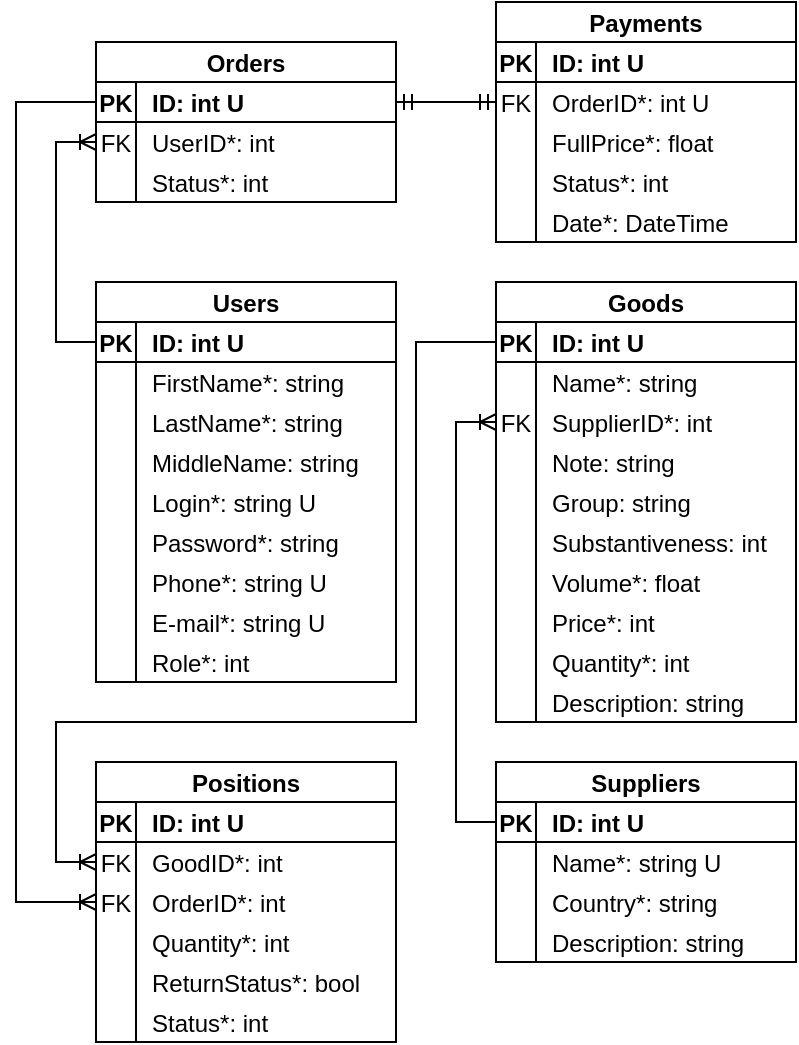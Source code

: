 <mxfile version="20.8.16" type="device" pages="2"><diagram id="R2lEEEUBdFMjLlhIrx00" name="Page-1"><mxGraphModel dx="864" dy="556" grid="1" gridSize="10" guides="1" tooltips="1" connect="1" arrows="1" fold="1" page="1" pageScale="1" pageWidth="850" pageHeight="1100" math="0" shadow="0" extFonts="Permanent Marker^https://fonts.googleapis.com/css?family=Permanent+Marker"><root><mxCell id="0"/><mxCell id="1" parent="0"/><mxCell id="lHVlD-XyqlFwJsIRukcj-39" value="Goods" style="shape=table;startSize=20;container=1;collapsible=1;childLayout=tableLayout;fixedRows=1;rowLines=0;fontStyle=1;align=center;resizeLast=1;swimlaneLine=1;" parent="1" vertex="1"><mxGeometry x="640" y="280" width="150" height="220" as="geometry"><mxRectangle x="40" y="40" width="80" height="30" as="alternateBounds"/></mxGeometry></mxCell><mxCell id="lHVlD-XyqlFwJsIRukcj-40" value="" style="shape=tableRow;horizontal=0;startSize=0;swimlaneHead=0;swimlaneBody=0;fillColor=none;collapsible=0;dropTarget=0;points=[[0,0.5],[1,0.5]];portConstraint=eastwest;top=0;left=0;right=0;bottom=1;" parent="lHVlD-XyqlFwJsIRukcj-39" vertex="1"><mxGeometry y="20" width="150" height="20" as="geometry"/></mxCell><mxCell id="lHVlD-XyqlFwJsIRukcj-41" value="PK" style="shape=partialRectangle;connectable=0;fillColor=none;top=0;left=0;bottom=0;right=0;fontStyle=1;overflow=hidden;" parent="lHVlD-XyqlFwJsIRukcj-40" vertex="1"><mxGeometry width="20" height="20" as="geometry"><mxRectangle width="20" height="20" as="alternateBounds"/></mxGeometry></mxCell><mxCell id="lHVlD-XyqlFwJsIRukcj-42" value="ID: int U" style="shape=partialRectangle;connectable=0;fillColor=none;top=0;left=0;bottom=0;right=0;align=left;spacingLeft=6;fontStyle=1;overflow=hidden;" parent="lHVlD-XyqlFwJsIRukcj-40" vertex="1"><mxGeometry x="20" width="130" height="20" as="geometry"><mxRectangle width="130" height="20" as="alternateBounds"/></mxGeometry></mxCell><mxCell id="lHVlD-XyqlFwJsIRukcj-43" value="" style="shape=tableRow;horizontal=0;startSize=0;swimlaneHead=0;swimlaneBody=0;fillColor=none;collapsible=0;dropTarget=0;points=[[0,0.5],[1,0.5]];portConstraint=eastwest;top=0;left=0;right=0;bottom=0;" parent="lHVlD-XyqlFwJsIRukcj-39" vertex="1"><mxGeometry y="40" width="150" height="20" as="geometry"/></mxCell><mxCell id="lHVlD-XyqlFwJsIRukcj-44" value="" style="shape=partialRectangle;connectable=0;fillColor=none;top=0;left=0;bottom=0;right=0;editable=1;overflow=hidden;" parent="lHVlD-XyqlFwJsIRukcj-43" vertex="1"><mxGeometry width="20" height="20" as="geometry"><mxRectangle width="20" height="20" as="alternateBounds"/></mxGeometry></mxCell><mxCell id="lHVlD-XyqlFwJsIRukcj-45" value="Name*: string" style="shape=partialRectangle;connectable=0;fillColor=none;top=0;left=0;bottom=0;right=0;align=left;spacingLeft=6;overflow=hidden;fontStyle=0;fontSize=12;" parent="lHVlD-XyqlFwJsIRukcj-43" vertex="1"><mxGeometry x="20" width="130" height="20" as="geometry"><mxRectangle width="130" height="20" as="alternateBounds"/></mxGeometry></mxCell><mxCell id="lHVlD-XyqlFwJsIRukcj-46" value="" style="shape=tableRow;horizontal=0;startSize=0;swimlaneHead=0;swimlaneBody=0;fillColor=none;collapsible=0;dropTarget=0;points=[[0,0.5],[1,0.5]];portConstraint=eastwest;top=0;left=0;right=0;bottom=0;" parent="lHVlD-XyqlFwJsIRukcj-39" vertex="1"><mxGeometry y="60" width="150" height="20" as="geometry"/></mxCell><mxCell id="lHVlD-XyqlFwJsIRukcj-47" value="FK" style="shape=partialRectangle;connectable=0;fillColor=none;top=0;left=0;bottom=0;right=0;editable=1;overflow=hidden;" parent="lHVlD-XyqlFwJsIRukcj-46" vertex="1"><mxGeometry width="20" height="20" as="geometry"><mxRectangle width="20" height="20" as="alternateBounds"/></mxGeometry></mxCell><mxCell id="lHVlD-XyqlFwJsIRukcj-48" value="SupplierID*: int" style="shape=partialRectangle;connectable=0;fillColor=none;top=0;left=0;bottom=0;right=0;align=left;spacingLeft=6;overflow=hidden;" parent="lHVlD-XyqlFwJsIRukcj-46" vertex="1"><mxGeometry x="20" width="130" height="20" as="geometry"><mxRectangle width="130" height="20" as="alternateBounds"/></mxGeometry></mxCell><mxCell id="lHVlD-XyqlFwJsIRukcj-49" value="" style="shape=tableRow;horizontal=0;startSize=0;swimlaneHead=0;swimlaneBody=0;fillColor=none;collapsible=0;dropTarget=0;points=[[0,0.5],[1,0.5]];portConstraint=eastwest;top=0;left=0;right=0;bottom=0;" parent="lHVlD-XyqlFwJsIRukcj-39" vertex="1"><mxGeometry y="80" width="150" height="20" as="geometry"/></mxCell><mxCell id="lHVlD-XyqlFwJsIRukcj-50" value="" style="shape=partialRectangle;connectable=0;fillColor=none;top=0;left=0;bottom=0;right=0;editable=1;overflow=hidden;" parent="lHVlD-XyqlFwJsIRukcj-49" vertex="1"><mxGeometry width="20" height="20" as="geometry"><mxRectangle width="20" height="20" as="alternateBounds"/></mxGeometry></mxCell><mxCell id="lHVlD-XyqlFwJsIRukcj-51" value="Note: string" style="shape=partialRectangle;connectable=0;fillColor=none;top=0;left=0;bottom=0;right=0;align=left;spacingLeft=6;overflow=hidden;" parent="lHVlD-XyqlFwJsIRukcj-49" vertex="1"><mxGeometry x="20" width="130" height="20" as="geometry"><mxRectangle width="130" height="20" as="alternateBounds"/></mxGeometry></mxCell><mxCell id="lHVlD-XyqlFwJsIRukcj-97" value="" style="shape=tableRow;horizontal=0;startSize=0;swimlaneHead=0;swimlaneBody=0;fillColor=none;collapsible=0;dropTarget=0;points=[[0,0.5],[1,0.5]];portConstraint=eastwest;top=0;left=0;right=0;bottom=0;fontSize=12;" parent="lHVlD-XyqlFwJsIRukcj-39" vertex="1"><mxGeometry y="100" width="150" height="20" as="geometry"/></mxCell><mxCell id="lHVlD-XyqlFwJsIRukcj-98" value="" style="shape=partialRectangle;connectable=0;fillColor=none;top=0;left=0;bottom=0;right=0;editable=1;overflow=hidden;fontSize=12;" parent="lHVlD-XyqlFwJsIRukcj-97" vertex="1"><mxGeometry width="20" height="20" as="geometry"><mxRectangle width="20" height="20" as="alternateBounds"/></mxGeometry></mxCell><mxCell id="lHVlD-XyqlFwJsIRukcj-99" value="Group: string" style="shape=partialRectangle;connectable=0;fillColor=none;top=0;left=0;bottom=0;right=0;align=left;spacingLeft=6;overflow=hidden;fontSize=12;" parent="lHVlD-XyqlFwJsIRukcj-97" vertex="1"><mxGeometry x="20" width="130" height="20" as="geometry"><mxRectangle width="130" height="20" as="alternateBounds"/></mxGeometry></mxCell><mxCell id="lHVlD-XyqlFwJsIRukcj-100" value="" style="shape=tableRow;horizontal=0;startSize=0;swimlaneHead=0;swimlaneBody=0;fillColor=none;collapsible=0;dropTarget=0;points=[[0,0.5],[1,0.5]];portConstraint=eastwest;top=0;left=0;right=0;bottom=0;fontSize=12;" parent="lHVlD-XyqlFwJsIRukcj-39" vertex="1"><mxGeometry y="120" width="150" height="20" as="geometry"/></mxCell><mxCell id="lHVlD-XyqlFwJsIRukcj-101" value="" style="shape=partialRectangle;connectable=0;fillColor=none;top=0;left=0;bottom=0;right=0;editable=1;overflow=hidden;fontSize=12;" parent="lHVlD-XyqlFwJsIRukcj-100" vertex="1"><mxGeometry width="20" height="20" as="geometry"><mxRectangle width="20" height="20" as="alternateBounds"/></mxGeometry></mxCell><mxCell id="lHVlD-XyqlFwJsIRukcj-102" value="Substantiveness: int" style="shape=partialRectangle;connectable=0;fillColor=none;top=0;left=0;bottom=0;right=0;align=left;spacingLeft=6;overflow=hidden;fontSize=12;" parent="lHVlD-XyqlFwJsIRukcj-100" vertex="1"><mxGeometry x="20" width="130" height="20" as="geometry"><mxRectangle width="130" height="20" as="alternateBounds"/></mxGeometry></mxCell><mxCell id="lHVlD-XyqlFwJsIRukcj-103" value="" style="shape=tableRow;horizontal=0;startSize=0;swimlaneHead=0;swimlaneBody=0;fillColor=none;collapsible=0;dropTarget=0;points=[[0,0.5],[1,0.5]];portConstraint=eastwest;top=0;left=0;right=0;bottom=0;fontSize=12;" parent="lHVlD-XyqlFwJsIRukcj-39" vertex="1"><mxGeometry y="140" width="150" height="20" as="geometry"/></mxCell><mxCell id="lHVlD-XyqlFwJsIRukcj-104" value="" style="shape=partialRectangle;connectable=0;fillColor=none;top=0;left=0;bottom=0;right=0;editable=1;overflow=hidden;fontSize=12;" parent="lHVlD-XyqlFwJsIRukcj-103" vertex="1"><mxGeometry width="20" height="20" as="geometry"><mxRectangle width="20" height="20" as="alternateBounds"/></mxGeometry></mxCell><mxCell id="lHVlD-XyqlFwJsIRukcj-105" value="Volume*: float" style="shape=partialRectangle;connectable=0;fillColor=none;top=0;left=0;bottom=0;right=0;align=left;spacingLeft=6;overflow=hidden;fontSize=12;" parent="lHVlD-XyqlFwJsIRukcj-103" vertex="1"><mxGeometry x="20" width="130" height="20" as="geometry"><mxRectangle width="130" height="20" as="alternateBounds"/></mxGeometry></mxCell><mxCell id="lHVlD-XyqlFwJsIRukcj-106" value="" style="shape=tableRow;horizontal=0;startSize=0;swimlaneHead=0;swimlaneBody=0;fillColor=none;collapsible=0;dropTarget=0;points=[[0,0.5],[1,0.5]];portConstraint=eastwest;top=0;left=0;right=0;bottom=0;fontSize=12;" parent="lHVlD-XyqlFwJsIRukcj-39" vertex="1"><mxGeometry y="160" width="150" height="20" as="geometry"/></mxCell><mxCell id="lHVlD-XyqlFwJsIRukcj-107" value="" style="shape=partialRectangle;connectable=0;fillColor=none;top=0;left=0;bottom=0;right=0;editable=1;overflow=hidden;fontSize=12;" parent="lHVlD-XyqlFwJsIRukcj-106" vertex="1"><mxGeometry width="20" height="20" as="geometry"><mxRectangle width="20" height="20" as="alternateBounds"/></mxGeometry></mxCell><mxCell id="lHVlD-XyqlFwJsIRukcj-108" value="Price*: int" style="shape=partialRectangle;connectable=0;fillColor=none;top=0;left=0;bottom=0;right=0;align=left;spacingLeft=6;overflow=hidden;fontSize=12;" parent="lHVlD-XyqlFwJsIRukcj-106" vertex="1"><mxGeometry x="20" width="130" height="20" as="geometry"><mxRectangle width="130" height="20" as="alternateBounds"/></mxGeometry></mxCell><mxCell id="lHVlD-XyqlFwJsIRukcj-109" value="" style="shape=tableRow;horizontal=0;startSize=0;swimlaneHead=0;swimlaneBody=0;fillColor=none;collapsible=0;dropTarget=0;points=[[0,0.5],[1,0.5]];portConstraint=eastwest;top=0;left=0;right=0;bottom=0;fontSize=12;" parent="lHVlD-XyqlFwJsIRukcj-39" vertex="1"><mxGeometry y="180" width="150" height="20" as="geometry"/></mxCell><mxCell id="lHVlD-XyqlFwJsIRukcj-110" value="" style="shape=partialRectangle;connectable=0;fillColor=none;top=0;left=0;bottom=0;right=0;editable=1;overflow=hidden;fontSize=12;" parent="lHVlD-XyqlFwJsIRukcj-109" vertex="1"><mxGeometry width="20" height="20" as="geometry"><mxRectangle width="20" height="20" as="alternateBounds"/></mxGeometry></mxCell><mxCell id="lHVlD-XyqlFwJsIRukcj-111" value="Quantity*: int" style="shape=partialRectangle;connectable=0;fillColor=none;top=0;left=0;bottom=0;right=0;align=left;spacingLeft=6;overflow=hidden;fontSize=12;" parent="lHVlD-XyqlFwJsIRukcj-109" vertex="1"><mxGeometry x="20" width="130" height="20" as="geometry"><mxRectangle width="130" height="20" as="alternateBounds"/></mxGeometry></mxCell><mxCell id="lHVlD-XyqlFwJsIRukcj-112" value="" style="shape=tableRow;horizontal=0;startSize=0;swimlaneHead=0;swimlaneBody=0;fillColor=none;collapsible=0;dropTarget=0;points=[[0,0.5],[1,0.5]];portConstraint=eastwest;top=0;left=0;right=0;bottom=0;fontSize=12;" parent="lHVlD-XyqlFwJsIRukcj-39" vertex="1"><mxGeometry y="200" width="150" height="20" as="geometry"/></mxCell><mxCell id="lHVlD-XyqlFwJsIRukcj-113" value="" style="shape=partialRectangle;connectable=0;fillColor=none;top=0;left=0;bottom=0;right=0;editable=1;overflow=hidden;fontSize=12;" parent="lHVlD-XyqlFwJsIRukcj-112" vertex="1"><mxGeometry width="20" height="20" as="geometry"><mxRectangle width="20" height="20" as="alternateBounds"/></mxGeometry></mxCell><mxCell id="lHVlD-XyqlFwJsIRukcj-114" value="Description: string" style="shape=partialRectangle;connectable=0;fillColor=none;top=0;left=0;bottom=0;right=0;align=left;spacingLeft=6;overflow=hidden;fontSize=12;" parent="lHVlD-XyqlFwJsIRukcj-112" vertex="1"><mxGeometry x="20" width="130" height="20" as="geometry"><mxRectangle width="130" height="20" as="alternateBounds"/></mxGeometry></mxCell><mxCell id="lHVlD-XyqlFwJsIRukcj-115" value="Users" style="shape=table;startSize=20;container=1;collapsible=1;childLayout=tableLayout;fixedRows=1;rowLines=0;fontStyle=1;align=center;resizeLast=1;swimlaneLine=1;" parent="1" vertex="1"><mxGeometry x="440" y="280" width="150" height="200" as="geometry"><mxRectangle x="40" y="40" width="80" height="30" as="alternateBounds"/></mxGeometry></mxCell><mxCell id="lHVlD-XyqlFwJsIRukcj-116" value="" style="shape=tableRow;horizontal=0;startSize=0;swimlaneHead=0;swimlaneBody=0;fillColor=none;collapsible=0;dropTarget=0;points=[[0,0.5],[1,0.5]];portConstraint=eastwest;top=0;left=0;right=0;bottom=1;" parent="lHVlD-XyqlFwJsIRukcj-115" vertex="1"><mxGeometry y="20" width="150" height="20" as="geometry"/></mxCell><mxCell id="lHVlD-XyqlFwJsIRukcj-117" value="PK" style="shape=partialRectangle;connectable=0;fillColor=none;top=0;left=0;bottom=0;right=0;fontStyle=1;overflow=hidden;" parent="lHVlD-XyqlFwJsIRukcj-116" vertex="1"><mxGeometry width="20" height="20" as="geometry"><mxRectangle width="20" height="20" as="alternateBounds"/></mxGeometry></mxCell><mxCell id="lHVlD-XyqlFwJsIRukcj-118" value="ID: int U" style="shape=partialRectangle;connectable=0;fillColor=none;top=0;left=0;bottom=0;right=0;align=left;spacingLeft=6;fontStyle=1;overflow=hidden;" parent="lHVlD-XyqlFwJsIRukcj-116" vertex="1"><mxGeometry x="20" width="130" height="20" as="geometry"><mxRectangle width="130" height="20" as="alternateBounds"/></mxGeometry></mxCell><mxCell id="lHVlD-XyqlFwJsIRukcj-119" value="" style="shape=tableRow;horizontal=0;startSize=0;swimlaneHead=0;swimlaneBody=0;fillColor=none;collapsible=0;dropTarget=0;points=[[0,0.5],[1,0.5]];portConstraint=eastwest;top=0;left=0;right=0;bottom=0;" parent="lHVlD-XyqlFwJsIRukcj-115" vertex="1"><mxGeometry y="40" width="150" height="20" as="geometry"/></mxCell><mxCell id="lHVlD-XyqlFwJsIRukcj-120" value="" style="shape=partialRectangle;connectable=0;fillColor=none;top=0;left=0;bottom=0;right=0;editable=1;overflow=hidden;" parent="lHVlD-XyqlFwJsIRukcj-119" vertex="1"><mxGeometry width="20" height="20" as="geometry"><mxRectangle width="20" height="20" as="alternateBounds"/></mxGeometry></mxCell><mxCell id="lHVlD-XyqlFwJsIRukcj-121" value="FirstName*: string" style="shape=partialRectangle;connectable=0;fillColor=none;top=0;left=0;bottom=0;right=0;align=left;spacingLeft=6;overflow=hidden;fontStyle=0;fontSize=12;" parent="lHVlD-XyqlFwJsIRukcj-119" vertex="1"><mxGeometry x="20" width="130" height="20" as="geometry"><mxRectangle width="130" height="20" as="alternateBounds"/></mxGeometry></mxCell><mxCell id="lHVlD-XyqlFwJsIRukcj-122" value="" style="shape=tableRow;horizontal=0;startSize=0;swimlaneHead=0;swimlaneBody=0;fillColor=none;collapsible=0;dropTarget=0;points=[[0,0.5],[1,0.5]];portConstraint=eastwest;top=0;left=0;right=0;bottom=0;" parent="lHVlD-XyqlFwJsIRukcj-115" vertex="1"><mxGeometry y="60" width="150" height="20" as="geometry"/></mxCell><mxCell id="lHVlD-XyqlFwJsIRukcj-123" value="" style="shape=partialRectangle;connectable=0;fillColor=none;top=0;left=0;bottom=0;right=0;editable=1;overflow=hidden;" parent="lHVlD-XyqlFwJsIRukcj-122" vertex="1"><mxGeometry width="20" height="20" as="geometry"><mxRectangle width="20" height="20" as="alternateBounds"/></mxGeometry></mxCell><mxCell id="lHVlD-XyqlFwJsIRukcj-124" value="LastName*: string" style="shape=partialRectangle;connectable=0;fillColor=none;top=0;left=0;bottom=0;right=0;align=left;spacingLeft=6;overflow=hidden;" parent="lHVlD-XyqlFwJsIRukcj-122" vertex="1"><mxGeometry x="20" width="130" height="20" as="geometry"><mxRectangle width="130" height="20" as="alternateBounds"/></mxGeometry></mxCell><mxCell id="lHVlD-XyqlFwJsIRukcj-125" value="" style="shape=tableRow;horizontal=0;startSize=0;swimlaneHead=0;swimlaneBody=0;fillColor=none;collapsible=0;dropTarget=0;points=[[0,0.5],[1,0.5]];portConstraint=eastwest;top=0;left=0;right=0;bottom=0;" parent="lHVlD-XyqlFwJsIRukcj-115" vertex="1"><mxGeometry y="80" width="150" height="20" as="geometry"/></mxCell><mxCell id="lHVlD-XyqlFwJsIRukcj-126" value="" style="shape=partialRectangle;connectable=0;fillColor=none;top=0;left=0;bottom=0;right=0;editable=1;overflow=hidden;" parent="lHVlD-XyqlFwJsIRukcj-125" vertex="1"><mxGeometry width="20" height="20" as="geometry"><mxRectangle width="20" height="20" as="alternateBounds"/></mxGeometry></mxCell><mxCell id="lHVlD-XyqlFwJsIRukcj-127" value="MiddleName: string" style="shape=partialRectangle;connectable=0;fillColor=none;top=0;left=0;bottom=0;right=0;align=left;spacingLeft=6;overflow=hidden;" parent="lHVlD-XyqlFwJsIRukcj-125" vertex="1"><mxGeometry x="20" width="130" height="20" as="geometry"><mxRectangle width="130" height="20" as="alternateBounds"/></mxGeometry></mxCell><mxCell id="lHVlD-XyqlFwJsIRukcj-128" value="" style="shape=tableRow;horizontal=0;startSize=0;swimlaneHead=0;swimlaneBody=0;fillColor=none;collapsible=0;dropTarget=0;points=[[0,0.5],[1,0.5]];portConstraint=eastwest;top=0;left=0;right=0;bottom=0;fontSize=12;" parent="lHVlD-XyqlFwJsIRukcj-115" vertex="1"><mxGeometry y="100" width="150" height="20" as="geometry"/></mxCell><mxCell id="lHVlD-XyqlFwJsIRukcj-129" value="" style="shape=partialRectangle;connectable=0;fillColor=none;top=0;left=0;bottom=0;right=0;editable=1;overflow=hidden;fontSize=12;" parent="lHVlD-XyqlFwJsIRukcj-128" vertex="1"><mxGeometry width="20" height="20" as="geometry"><mxRectangle width="20" height="20" as="alternateBounds"/></mxGeometry></mxCell><mxCell id="lHVlD-XyqlFwJsIRukcj-130" value="Login*: string U" style="shape=partialRectangle;connectable=0;fillColor=none;top=0;left=0;bottom=0;right=0;align=left;spacingLeft=6;overflow=hidden;fontSize=12;" parent="lHVlD-XyqlFwJsIRukcj-128" vertex="1"><mxGeometry x="20" width="130" height="20" as="geometry"><mxRectangle width="130" height="20" as="alternateBounds"/></mxGeometry></mxCell><mxCell id="lHVlD-XyqlFwJsIRukcj-131" value="" style="shape=tableRow;horizontal=0;startSize=0;swimlaneHead=0;swimlaneBody=0;fillColor=none;collapsible=0;dropTarget=0;points=[[0,0.5],[1,0.5]];portConstraint=eastwest;top=0;left=0;right=0;bottom=0;fontSize=12;" parent="lHVlD-XyqlFwJsIRukcj-115" vertex="1"><mxGeometry y="120" width="150" height="20" as="geometry"/></mxCell><mxCell id="lHVlD-XyqlFwJsIRukcj-132" value="" style="shape=partialRectangle;connectable=0;fillColor=none;top=0;left=0;bottom=0;right=0;editable=1;overflow=hidden;fontSize=12;" parent="lHVlD-XyqlFwJsIRukcj-131" vertex="1"><mxGeometry width="20" height="20" as="geometry"><mxRectangle width="20" height="20" as="alternateBounds"/></mxGeometry></mxCell><mxCell id="lHVlD-XyqlFwJsIRukcj-133" value="Password*: string" style="shape=partialRectangle;connectable=0;fillColor=none;top=0;left=0;bottom=0;right=0;align=left;spacingLeft=6;overflow=hidden;fontSize=12;" parent="lHVlD-XyqlFwJsIRukcj-131" vertex="1"><mxGeometry x="20" width="130" height="20" as="geometry"><mxRectangle width="130" height="20" as="alternateBounds"/></mxGeometry></mxCell><mxCell id="lHVlD-XyqlFwJsIRukcj-134" value="" style="shape=tableRow;horizontal=0;startSize=0;swimlaneHead=0;swimlaneBody=0;fillColor=none;collapsible=0;dropTarget=0;points=[[0,0.5],[1,0.5]];portConstraint=eastwest;top=0;left=0;right=0;bottom=0;fontSize=12;" parent="lHVlD-XyqlFwJsIRukcj-115" vertex="1"><mxGeometry y="140" width="150" height="20" as="geometry"/></mxCell><mxCell id="lHVlD-XyqlFwJsIRukcj-135" value="" style="shape=partialRectangle;connectable=0;fillColor=none;top=0;left=0;bottom=0;right=0;editable=1;overflow=hidden;fontSize=12;" parent="lHVlD-XyqlFwJsIRukcj-134" vertex="1"><mxGeometry width="20" height="20" as="geometry"><mxRectangle width="20" height="20" as="alternateBounds"/></mxGeometry></mxCell><mxCell id="lHVlD-XyqlFwJsIRukcj-136" value="Phone*: string U" style="shape=partialRectangle;connectable=0;fillColor=none;top=0;left=0;bottom=0;right=0;align=left;spacingLeft=6;overflow=hidden;fontSize=12;" parent="lHVlD-XyqlFwJsIRukcj-134" vertex="1"><mxGeometry x="20" width="130" height="20" as="geometry"><mxRectangle width="130" height="20" as="alternateBounds"/></mxGeometry></mxCell><mxCell id="lHVlD-XyqlFwJsIRukcj-137" value="" style="shape=tableRow;horizontal=0;startSize=0;swimlaneHead=0;swimlaneBody=0;fillColor=none;collapsible=0;dropTarget=0;points=[[0,0.5],[1,0.5]];portConstraint=eastwest;top=0;left=0;right=0;bottom=0;fontSize=12;" parent="lHVlD-XyqlFwJsIRukcj-115" vertex="1"><mxGeometry y="160" width="150" height="20" as="geometry"/></mxCell><mxCell id="lHVlD-XyqlFwJsIRukcj-138" value="" style="shape=partialRectangle;connectable=0;fillColor=none;top=0;left=0;bottom=0;right=0;editable=1;overflow=hidden;fontSize=12;" parent="lHVlD-XyqlFwJsIRukcj-137" vertex="1"><mxGeometry width="20" height="20" as="geometry"><mxRectangle width="20" height="20" as="alternateBounds"/></mxGeometry></mxCell><mxCell id="lHVlD-XyqlFwJsIRukcj-139" value="E-mail*: string U" style="shape=partialRectangle;connectable=0;fillColor=none;top=0;left=0;bottom=0;right=0;align=left;spacingLeft=6;overflow=hidden;fontSize=12;" parent="lHVlD-XyqlFwJsIRukcj-137" vertex="1"><mxGeometry x="20" width="130" height="20" as="geometry"><mxRectangle width="130" height="20" as="alternateBounds"/></mxGeometry></mxCell><mxCell id="lHVlD-XyqlFwJsIRukcj-256" value="" style="shape=tableRow;horizontal=0;startSize=0;swimlaneHead=0;swimlaneBody=0;fillColor=none;collapsible=0;dropTarget=0;points=[[0,0.5],[1,0.5]];portConstraint=eastwest;top=0;left=0;right=0;bottom=0;fontSize=12;" parent="lHVlD-XyqlFwJsIRukcj-115" vertex="1"><mxGeometry y="180" width="150" height="20" as="geometry"/></mxCell><mxCell id="lHVlD-XyqlFwJsIRukcj-257" value="" style="shape=partialRectangle;connectable=0;fillColor=none;top=0;left=0;bottom=0;right=0;editable=1;overflow=hidden;fontSize=12;" parent="lHVlD-XyqlFwJsIRukcj-256" vertex="1"><mxGeometry width="20" height="20" as="geometry"><mxRectangle width="20" height="20" as="alternateBounds"/></mxGeometry></mxCell><mxCell id="lHVlD-XyqlFwJsIRukcj-258" value="Role*: int" style="shape=partialRectangle;connectable=0;fillColor=none;top=0;left=0;bottom=0;right=0;align=left;spacingLeft=6;overflow=hidden;fontSize=12;" parent="lHVlD-XyqlFwJsIRukcj-256" vertex="1"><mxGeometry x="20" width="130" height="20" as="geometry"><mxRectangle width="130" height="20" as="alternateBounds"/></mxGeometry></mxCell><mxCell id="lHVlD-XyqlFwJsIRukcj-148" value="Payments" style="shape=table;startSize=20;container=1;collapsible=1;childLayout=tableLayout;fixedRows=1;rowLines=0;fontStyle=1;align=center;resizeLast=1;swimlaneLine=1;" parent="1" vertex="1"><mxGeometry x="640" y="140" width="150" height="120" as="geometry"><mxRectangle x="40" y="40" width="80" height="30" as="alternateBounds"/></mxGeometry></mxCell><mxCell id="lHVlD-XyqlFwJsIRukcj-149" value="" style="shape=tableRow;horizontal=0;startSize=0;swimlaneHead=0;swimlaneBody=0;fillColor=none;collapsible=0;dropTarget=0;points=[[0,0.5],[1,0.5]];portConstraint=eastwest;top=0;left=0;right=0;bottom=1;" parent="lHVlD-XyqlFwJsIRukcj-148" vertex="1"><mxGeometry y="20" width="150" height="20" as="geometry"/></mxCell><mxCell id="lHVlD-XyqlFwJsIRukcj-150" value="PK" style="shape=partialRectangle;connectable=0;fillColor=none;top=0;left=0;bottom=0;right=0;fontStyle=1;overflow=hidden;" parent="lHVlD-XyqlFwJsIRukcj-149" vertex="1"><mxGeometry width="20" height="20" as="geometry"><mxRectangle width="20" height="20" as="alternateBounds"/></mxGeometry></mxCell><mxCell id="lHVlD-XyqlFwJsIRukcj-151" value="ID: int U" style="shape=partialRectangle;connectable=0;fillColor=none;top=0;left=0;bottom=0;right=0;align=left;spacingLeft=6;fontStyle=1;overflow=hidden;" parent="lHVlD-XyqlFwJsIRukcj-149" vertex="1"><mxGeometry x="20" width="130" height="20" as="geometry"><mxRectangle width="130" height="20" as="alternateBounds"/></mxGeometry></mxCell><mxCell id="lHVlD-XyqlFwJsIRukcj-155" value="" style="shape=tableRow;horizontal=0;startSize=0;swimlaneHead=0;swimlaneBody=0;fillColor=none;collapsible=0;dropTarget=0;points=[[0,0.5],[1,0.5]];portConstraint=eastwest;top=0;left=0;right=0;bottom=0;" parent="lHVlD-XyqlFwJsIRukcj-148" vertex="1"><mxGeometry y="40" width="150" height="20" as="geometry"/></mxCell><mxCell id="lHVlD-XyqlFwJsIRukcj-156" value="FK" style="shape=partialRectangle;connectable=0;fillColor=none;top=0;left=0;bottom=0;right=0;editable=1;overflow=hidden;" parent="lHVlD-XyqlFwJsIRukcj-155" vertex="1"><mxGeometry width="20" height="20" as="geometry"><mxRectangle width="20" height="20" as="alternateBounds"/></mxGeometry></mxCell><mxCell id="lHVlD-XyqlFwJsIRukcj-157" value="OrderID*: int U" style="shape=partialRectangle;connectable=0;fillColor=none;top=0;left=0;bottom=0;right=0;align=left;spacingLeft=6;overflow=hidden;" parent="lHVlD-XyqlFwJsIRukcj-155" vertex="1"><mxGeometry x="20" width="130" height="20" as="geometry"><mxRectangle width="130" height="20" as="alternateBounds"/></mxGeometry></mxCell><mxCell id="lHVlD-XyqlFwJsIRukcj-158" value="" style="shape=tableRow;horizontal=0;startSize=0;swimlaneHead=0;swimlaneBody=0;fillColor=none;collapsible=0;dropTarget=0;points=[[0,0.5],[1,0.5]];portConstraint=eastwest;top=0;left=0;right=0;bottom=0;" parent="lHVlD-XyqlFwJsIRukcj-148" vertex="1"><mxGeometry y="60" width="150" height="20" as="geometry"/></mxCell><mxCell id="lHVlD-XyqlFwJsIRukcj-159" value="" style="shape=partialRectangle;connectable=0;fillColor=none;top=0;left=0;bottom=0;right=0;editable=1;overflow=hidden;" parent="lHVlD-XyqlFwJsIRukcj-158" vertex="1"><mxGeometry width="20" height="20" as="geometry"><mxRectangle width="20" height="20" as="alternateBounds"/></mxGeometry></mxCell><mxCell id="lHVlD-XyqlFwJsIRukcj-160" value="FullPrice*: float" style="shape=partialRectangle;connectable=0;fillColor=none;top=0;left=0;bottom=0;right=0;align=left;spacingLeft=6;overflow=hidden;" parent="lHVlD-XyqlFwJsIRukcj-158" vertex="1"><mxGeometry x="20" width="130" height="20" as="geometry"><mxRectangle width="130" height="20" as="alternateBounds"/></mxGeometry></mxCell><mxCell id="lHVlD-XyqlFwJsIRukcj-161" value="" style="shape=tableRow;horizontal=0;startSize=0;swimlaneHead=0;swimlaneBody=0;fillColor=none;collapsible=0;dropTarget=0;points=[[0,0.5],[1,0.5]];portConstraint=eastwest;top=0;left=0;right=0;bottom=0;fontSize=12;" parent="lHVlD-XyqlFwJsIRukcj-148" vertex="1"><mxGeometry y="80" width="150" height="20" as="geometry"/></mxCell><mxCell id="lHVlD-XyqlFwJsIRukcj-162" value="" style="shape=partialRectangle;connectable=0;fillColor=none;top=0;left=0;bottom=0;right=0;editable=1;overflow=hidden;fontSize=12;" parent="lHVlD-XyqlFwJsIRukcj-161" vertex="1"><mxGeometry width="20" height="20" as="geometry"><mxRectangle width="20" height="20" as="alternateBounds"/></mxGeometry></mxCell><mxCell id="lHVlD-XyqlFwJsIRukcj-163" value="Status*: int" style="shape=partialRectangle;connectable=0;fillColor=none;top=0;left=0;bottom=0;right=0;align=left;spacingLeft=6;overflow=hidden;fontSize=12;" parent="lHVlD-XyqlFwJsIRukcj-161" vertex="1"><mxGeometry x="20" width="130" height="20" as="geometry"><mxRectangle width="130" height="20" as="alternateBounds"/></mxGeometry></mxCell><mxCell id="lHVlD-XyqlFwJsIRukcj-164" value="" style="shape=tableRow;horizontal=0;startSize=0;swimlaneHead=0;swimlaneBody=0;fillColor=none;collapsible=0;dropTarget=0;points=[[0,0.5],[1,0.5]];portConstraint=eastwest;top=0;left=0;right=0;bottom=0;fontSize=12;" parent="lHVlD-XyqlFwJsIRukcj-148" vertex="1"><mxGeometry y="100" width="150" height="20" as="geometry"/></mxCell><mxCell id="lHVlD-XyqlFwJsIRukcj-165" value="" style="shape=partialRectangle;connectable=0;fillColor=none;top=0;left=0;bottom=0;right=0;editable=1;overflow=hidden;fontSize=12;" parent="lHVlD-XyqlFwJsIRukcj-164" vertex="1"><mxGeometry width="20" height="20" as="geometry"><mxRectangle width="20" height="20" as="alternateBounds"/></mxGeometry></mxCell><mxCell id="lHVlD-XyqlFwJsIRukcj-166" value="Date*: DateTime" style="shape=partialRectangle;connectable=0;fillColor=none;top=0;left=0;bottom=0;right=0;align=left;spacingLeft=6;overflow=hidden;fontSize=12;" parent="lHVlD-XyqlFwJsIRukcj-164" vertex="1"><mxGeometry x="20" width="130" height="20" as="geometry"><mxRectangle width="130" height="20" as="alternateBounds"/></mxGeometry></mxCell><mxCell id="lHVlD-XyqlFwJsIRukcj-173" value="Orders" style="shape=table;startSize=20;container=1;collapsible=1;childLayout=tableLayout;fixedRows=1;rowLines=0;fontStyle=1;align=center;resizeLast=1;swimlaneLine=1;" parent="1" vertex="1"><mxGeometry x="440" y="160" width="150" height="80" as="geometry"><mxRectangle x="40" y="40" width="80" height="30" as="alternateBounds"/></mxGeometry></mxCell><mxCell id="lHVlD-XyqlFwJsIRukcj-174" value="" style="shape=tableRow;horizontal=0;startSize=0;swimlaneHead=0;swimlaneBody=0;fillColor=none;collapsible=0;dropTarget=0;points=[[0,0.5],[1,0.5]];portConstraint=eastwest;top=0;left=0;right=0;bottom=1;" parent="lHVlD-XyqlFwJsIRukcj-173" vertex="1"><mxGeometry y="20" width="150" height="20" as="geometry"/></mxCell><mxCell id="lHVlD-XyqlFwJsIRukcj-175" value="PK" style="shape=partialRectangle;connectable=0;fillColor=none;top=0;left=0;bottom=0;right=0;fontStyle=1;overflow=hidden;" parent="lHVlD-XyqlFwJsIRukcj-174" vertex="1"><mxGeometry width="20" height="20" as="geometry"><mxRectangle width="20" height="20" as="alternateBounds"/></mxGeometry></mxCell><mxCell id="lHVlD-XyqlFwJsIRukcj-176" value="ID: int U" style="shape=partialRectangle;connectable=0;fillColor=none;top=0;left=0;bottom=0;right=0;align=left;spacingLeft=6;fontStyle=1;overflow=hidden;" parent="lHVlD-XyqlFwJsIRukcj-174" vertex="1"><mxGeometry x="20" width="130" height="20" as="geometry"><mxRectangle width="130" height="20" as="alternateBounds"/></mxGeometry></mxCell><mxCell id="lHVlD-XyqlFwJsIRukcj-177" value="" style="shape=tableRow;horizontal=0;startSize=0;swimlaneHead=0;swimlaneBody=0;fillColor=none;collapsible=0;dropTarget=0;points=[[0,0.5],[1,0.5]];portConstraint=eastwest;top=0;left=0;right=0;bottom=0;" parent="lHVlD-XyqlFwJsIRukcj-173" vertex="1"><mxGeometry y="40" width="150" height="20" as="geometry"/></mxCell><mxCell id="lHVlD-XyqlFwJsIRukcj-178" value="FK" style="shape=partialRectangle;connectable=0;fillColor=none;top=0;left=0;bottom=0;right=0;editable=1;overflow=hidden;" parent="lHVlD-XyqlFwJsIRukcj-177" vertex="1"><mxGeometry width="20" height="20" as="geometry"><mxRectangle width="20" height="20" as="alternateBounds"/></mxGeometry></mxCell><mxCell id="lHVlD-XyqlFwJsIRukcj-179" value="UserID*: int" style="shape=partialRectangle;connectable=0;fillColor=none;top=0;left=0;bottom=0;right=0;align=left;spacingLeft=6;overflow=hidden;fontStyle=0;fontSize=12;" parent="lHVlD-XyqlFwJsIRukcj-177" vertex="1"><mxGeometry x="20" width="130" height="20" as="geometry"><mxRectangle width="130" height="20" as="alternateBounds"/></mxGeometry></mxCell><mxCell id="lHVlD-XyqlFwJsIRukcj-180" value="" style="shape=tableRow;horizontal=0;startSize=0;swimlaneHead=0;swimlaneBody=0;fillColor=none;collapsible=0;dropTarget=0;points=[[0,0.5],[1,0.5]];portConstraint=eastwest;top=0;left=0;right=0;bottom=0;" parent="lHVlD-XyqlFwJsIRukcj-173" vertex="1"><mxGeometry y="60" width="150" height="20" as="geometry"/></mxCell><mxCell id="lHVlD-XyqlFwJsIRukcj-181" value="" style="shape=partialRectangle;connectable=0;fillColor=none;top=0;left=0;bottom=0;right=0;editable=1;overflow=hidden;" parent="lHVlD-XyqlFwJsIRukcj-180" vertex="1"><mxGeometry width="20" height="20" as="geometry"><mxRectangle width="20" height="20" as="alternateBounds"/></mxGeometry></mxCell><mxCell id="lHVlD-XyqlFwJsIRukcj-182" value="Status*: int" style="shape=partialRectangle;connectable=0;fillColor=none;top=0;left=0;bottom=0;right=0;align=left;spacingLeft=6;overflow=hidden;" parent="lHVlD-XyqlFwJsIRukcj-180" vertex="1"><mxGeometry x="20" width="130" height="20" as="geometry"><mxRectangle width="130" height="20" as="alternateBounds"/></mxGeometry></mxCell><mxCell id="lHVlD-XyqlFwJsIRukcj-198" value="Positions" style="shape=table;startSize=20;container=1;collapsible=1;childLayout=tableLayout;fixedRows=1;rowLines=0;fontStyle=1;align=center;resizeLast=1;swimlaneLine=1;" parent="1" vertex="1"><mxGeometry x="440" y="520" width="150" height="140" as="geometry"><mxRectangle x="440" y="520" width="80" height="30" as="alternateBounds"/></mxGeometry></mxCell><mxCell id="lHVlD-XyqlFwJsIRukcj-199" value="" style="shape=tableRow;horizontal=0;startSize=0;swimlaneHead=0;swimlaneBody=0;fillColor=none;collapsible=0;dropTarget=0;points=[[0,0.5],[1,0.5]];portConstraint=eastwest;top=0;left=0;right=0;bottom=1;" parent="lHVlD-XyqlFwJsIRukcj-198" vertex="1"><mxGeometry y="20" width="150" height="20" as="geometry"/></mxCell><mxCell id="lHVlD-XyqlFwJsIRukcj-200" value="PK" style="shape=partialRectangle;connectable=0;fillColor=none;top=0;left=0;bottom=0;right=0;fontStyle=1;overflow=hidden;" parent="lHVlD-XyqlFwJsIRukcj-199" vertex="1"><mxGeometry width="20" height="20" as="geometry"><mxRectangle width="20" height="20" as="alternateBounds"/></mxGeometry></mxCell><mxCell id="lHVlD-XyqlFwJsIRukcj-201" value="ID: int U" style="shape=partialRectangle;connectable=0;fillColor=none;top=0;left=0;bottom=0;right=0;align=left;spacingLeft=6;fontStyle=1;overflow=hidden;" parent="lHVlD-XyqlFwJsIRukcj-199" vertex="1"><mxGeometry x="20" width="130" height="20" as="geometry"><mxRectangle width="130" height="20" as="alternateBounds"/></mxGeometry></mxCell><mxCell id="lHVlD-XyqlFwJsIRukcj-202" value="" style="shape=tableRow;horizontal=0;startSize=0;swimlaneHead=0;swimlaneBody=0;fillColor=none;collapsible=0;dropTarget=0;points=[[0,0.5],[1,0.5]];portConstraint=eastwest;top=0;left=0;right=0;bottom=0;" parent="lHVlD-XyqlFwJsIRukcj-198" vertex="1"><mxGeometry y="40" width="150" height="20" as="geometry"/></mxCell><mxCell id="lHVlD-XyqlFwJsIRukcj-203" value="FK" style="shape=partialRectangle;connectable=0;fillColor=none;top=0;left=0;bottom=0;right=0;editable=1;overflow=hidden;" parent="lHVlD-XyqlFwJsIRukcj-202" vertex="1"><mxGeometry width="20" height="20" as="geometry"><mxRectangle width="20" height="20" as="alternateBounds"/></mxGeometry></mxCell><mxCell id="lHVlD-XyqlFwJsIRukcj-204" value="GoodID*: int" style="shape=partialRectangle;connectable=0;fillColor=none;top=0;left=0;bottom=0;right=0;align=left;spacingLeft=6;overflow=hidden;fontStyle=0;fontSize=12;" parent="lHVlD-XyqlFwJsIRukcj-202" vertex="1"><mxGeometry x="20" width="130" height="20" as="geometry"><mxRectangle width="130" height="20" as="alternateBounds"/></mxGeometry></mxCell><mxCell id="lHVlD-XyqlFwJsIRukcj-205" value="" style="shape=tableRow;horizontal=0;startSize=0;swimlaneHead=0;swimlaneBody=0;fillColor=none;collapsible=0;dropTarget=0;points=[[0,0.5],[1,0.5]];portConstraint=eastwest;top=0;left=0;right=0;bottom=0;" parent="lHVlD-XyqlFwJsIRukcj-198" vertex="1"><mxGeometry y="60" width="150" height="20" as="geometry"/></mxCell><mxCell id="lHVlD-XyqlFwJsIRukcj-206" value="FK" style="shape=partialRectangle;connectable=0;fillColor=none;top=0;left=0;bottom=0;right=0;editable=1;overflow=hidden;" parent="lHVlD-XyqlFwJsIRukcj-205" vertex="1"><mxGeometry width="20" height="20" as="geometry"><mxRectangle width="20" height="20" as="alternateBounds"/></mxGeometry></mxCell><mxCell id="lHVlD-XyqlFwJsIRukcj-207" value="OrderID*: int" style="shape=partialRectangle;connectable=0;fillColor=none;top=0;left=0;bottom=0;right=0;align=left;spacingLeft=6;overflow=hidden;" parent="lHVlD-XyqlFwJsIRukcj-205" vertex="1"><mxGeometry x="20" width="130" height="20" as="geometry"><mxRectangle width="130" height="20" as="alternateBounds"/></mxGeometry></mxCell><mxCell id="lHVlD-XyqlFwJsIRukcj-208" value="" style="shape=tableRow;horizontal=0;startSize=0;swimlaneHead=0;swimlaneBody=0;fillColor=none;collapsible=0;dropTarget=0;points=[[0,0.5],[1,0.5]];portConstraint=eastwest;top=0;left=0;right=0;bottom=0;" parent="lHVlD-XyqlFwJsIRukcj-198" vertex="1"><mxGeometry y="80" width="150" height="20" as="geometry"/></mxCell><mxCell id="lHVlD-XyqlFwJsIRukcj-209" value="" style="shape=partialRectangle;connectable=0;fillColor=none;top=0;left=0;bottom=0;right=0;editable=1;overflow=hidden;" parent="lHVlD-XyqlFwJsIRukcj-208" vertex="1"><mxGeometry width="20" height="20" as="geometry"><mxRectangle width="20" height="20" as="alternateBounds"/></mxGeometry></mxCell><mxCell id="lHVlD-XyqlFwJsIRukcj-210" value="Quantity*: int" style="shape=partialRectangle;connectable=0;fillColor=none;top=0;left=0;bottom=0;right=0;align=left;spacingLeft=6;overflow=hidden;" parent="lHVlD-XyqlFwJsIRukcj-208" vertex="1"><mxGeometry x="20" width="130" height="20" as="geometry"><mxRectangle width="130" height="20" as="alternateBounds"/></mxGeometry></mxCell><mxCell id="lHVlD-XyqlFwJsIRukcj-211" value="" style="shape=tableRow;horizontal=0;startSize=0;swimlaneHead=0;swimlaneBody=0;fillColor=none;collapsible=0;dropTarget=0;points=[[0,0.5],[1,0.5]];portConstraint=eastwest;top=0;left=0;right=0;bottom=0;fontSize=12;" parent="lHVlD-XyqlFwJsIRukcj-198" vertex="1"><mxGeometry y="100" width="150" height="20" as="geometry"/></mxCell><mxCell id="lHVlD-XyqlFwJsIRukcj-212" value="" style="shape=partialRectangle;connectable=0;fillColor=none;top=0;left=0;bottom=0;right=0;editable=1;overflow=hidden;fontSize=12;" parent="lHVlD-XyqlFwJsIRukcj-211" vertex="1"><mxGeometry width="20" height="20" as="geometry"><mxRectangle width="20" height="20" as="alternateBounds"/></mxGeometry></mxCell><mxCell id="lHVlD-XyqlFwJsIRukcj-213" value="ReturnStatus*: bool" style="shape=partialRectangle;connectable=0;fillColor=none;top=0;left=0;bottom=0;right=0;align=left;spacingLeft=6;overflow=hidden;fontSize=12;" parent="lHVlD-XyqlFwJsIRukcj-211" vertex="1"><mxGeometry x="20" width="130" height="20" as="geometry"><mxRectangle width="130" height="20" as="alternateBounds"/></mxGeometry></mxCell><mxCell id="lHVlD-XyqlFwJsIRukcj-214" value="" style="shape=tableRow;horizontal=0;startSize=0;swimlaneHead=0;swimlaneBody=0;fillColor=none;collapsible=0;dropTarget=0;points=[[0,0.5],[1,0.5]];portConstraint=eastwest;top=0;left=0;right=0;bottom=0;fontSize=12;" parent="lHVlD-XyqlFwJsIRukcj-198" vertex="1"><mxGeometry y="120" width="150" height="20" as="geometry"/></mxCell><mxCell id="lHVlD-XyqlFwJsIRukcj-215" value="" style="shape=partialRectangle;connectable=0;fillColor=none;top=0;left=0;bottom=0;right=0;editable=1;overflow=hidden;fontSize=12;" parent="lHVlD-XyqlFwJsIRukcj-214" vertex="1"><mxGeometry width="20" height="20" as="geometry"><mxRectangle width="20" height="20" as="alternateBounds"/></mxGeometry></mxCell><mxCell id="lHVlD-XyqlFwJsIRukcj-216" value="Status*: int" style="shape=partialRectangle;connectable=0;fillColor=none;top=0;left=0;bottom=0;right=0;align=left;spacingLeft=6;overflow=hidden;fontSize=12;" parent="lHVlD-XyqlFwJsIRukcj-214" vertex="1"><mxGeometry x="20" width="130" height="20" as="geometry"><mxRectangle width="130" height="20" as="alternateBounds"/></mxGeometry></mxCell><mxCell id="lHVlD-XyqlFwJsIRukcj-223" value="Suppliers" style="shape=table;startSize=20;container=1;collapsible=1;childLayout=tableLayout;fixedRows=1;rowLines=0;fontStyle=1;align=center;resizeLast=1;swimlaneLine=1;" parent="1" vertex="1"><mxGeometry x="640" y="520" width="150" height="100" as="geometry"><mxRectangle x="40" y="40" width="80" height="30" as="alternateBounds"/></mxGeometry></mxCell><mxCell id="lHVlD-XyqlFwJsIRukcj-224" value="" style="shape=tableRow;horizontal=0;startSize=0;swimlaneHead=0;swimlaneBody=0;fillColor=none;collapsible=0;dropTarget=0;points=[[0,0.5],[1,0.5]];portConstraint=eastwest;top=0;left=0;right=0;bottom=1;" parent="lHVlD-XyqlFwJsIRukcj-223" vertex="1"><mxGeometry y="20" width="150" height="20" as="geometry"/></mxCell><mxCell id="lHVlD-XyqlFwJsIRukcj-225" value="PK" style="shape=partialRectangle;connectable=0;fillColor=none;top=0;left=0;bottom=0;right=0;fontStyle=1;overflow=hidden;" parent="lHVlD-XyqlFwJsIRukcj-224" vertex="1"><mxGeometry width="20" height="20" as="geometry"><mxRectangle width="20" height="20" as="alternateBounds"/></mxGeometry></mxCell><mxCell id="lHVlD-XyqlFwJsIRukcj-226" value="ID: int U" style="shape=partialRectangle;connectable=0;fillColor=none;top=0;left=0;bottom=0;right=0;align=left;spacingLeft=6;fontStyle=1;overflow=hidden;" parent="lHVlD-XyqlFwJsIRukcj-224" vertex="1"><mxGeometry x="20" width="130" height="20" as="geometry"><mxRectangle width="130" height="20" as="alternateBounds"/></mxGeometry></mxCell><mxCell id="lHVlD-XyqlFwJsIRukcj-227" value="" style="shape=tableRow;horizontal=0;startSize=0;swimlaneHead=0;swimlaneBody=0;fillColor=none;collapsible=0;dropTarget=0;points=[[0,0.5],[1,0.5]];portConstraint=eastwest;top=0;left=0;right=0;bottom=0;" parent="lHVlD-XyqlFwJsIRukcj-223" vertex="1"><mxGeometry y="40" width="150" height="20" as="geometry"/></mxCell><mxCell id="lHVlD-XyqlFwJsIRukcj-228" value="" style="shape=partialRectangle;connectable=0;fillColor=none;top=0;left=0;bottom=0;right=0;editable=1;overflow=hidden;" parent="lHVlD-XyqlFwJsIRukcj-227" vertex="1"><mxGeometry width="20" height="20" as="geometry"><mxRectangle width="20" height="20" as="alternateBounds"/></mxGeometry></mxCell><mxCell id="lHVlD-XyqlFwJsIRukcj-229" value="Name*: string U" style="shape=partialRectangle;connectable=0;fillColor=none;top=0;left=0;bottom=0;right=0;align=left;spacingLeft=6;overflow=hidden;fontStyle=0;fontSize=12;" parent="lHVlD-XyqlFwJsIRukcj-227" vertex="1"><mxGeometry x="20" width="130" height="20" as="geometry"><mxRectangle width="130" height="20" as="alternateBounds"/></mxGeometry></mxCell><mxCell id="lHVlD-XyqlFwJsIRukcj-230" value="" style="shape=tableRow;horizontal=0;startSize=0;swimlaneHead=0;swimlaneBody=0;fillColor=none;collapsible=0;dropTarget=0;points=[[0,0.5],[1,0.5]];portConstraint=eastwest;top=0;left=0;right=0;bottom=0;" parent="lHVlD-XyqlFwJsIRukcj-223" vertex="1"><mxGeometry y="60" width="150" height="20" as="geometry"/></mxCell><mxCell id="lHVlD-XyqlFwJsIRukcj-231" value="" style="shape=partialRectangle;connectable=0;fillColor=none;top=0;left=0;bottom=0;right=0;editable=1;overflow=hidden;" parent="lHVlD-XyqlFwJsIRukcj-230" vertex="1"><mxGeometry width="20" height="20" as="geometry"><mxRectangle width="20" height="20" as="alternateBounds"/></mxGeometry></mxCell><mxCell id="lHVlD-XyqlFwJsIRukcj-232" value="Country*: string" style="shape=partialRectangle;connectable=0;fillColor=none;top=0;left=0;bottom=0;right=0;align=left;spacingLeft=6;overflow=hidden;" parent="lHVlD-XyqlFwJsIRukcj-230" vertex="1"><mxGeometry x="20" width="130" height="20" as="geometry"><mxRectangle width="130" height="20" as="alternateBounds"/></mxGeometry></mxCell><mxCell id="lHVlD-XyqlFwJsIRukcj-233" value="" style="shape=tableRow;horizontal=0;startSize=0;swimlaneHead=0;swimlaneBody=0;fillColor=none;collapsible=0;dropTarget=0;points=[[0,0.5],[1,0.5]];portConstraint=eastwest;top=0;left=0;right=0;bottom=0;" parent="lHVlD-XyqlFwJsIRukcj-223" vertex="1"><mxGeometry y="80" width="150" height="20" as="geometry"/></mxCell><mxCell id="lHVlD-XyqlFwJsIRukcj-234" value="" style="shape=partialRectangle;connectable=0;fillColor=none;top=0;left=0;bottom=0;right=0;editable=1;overflow=hidden;" parent="lHVlD-XyqlFwJsIRukcj-233" vertex="1"><mxGeometry width="20" height="20" as="geometry"><mxRectangle width="20" height="20" as="alternateBounds"/></mxGeometry></mxCell><mxCell id="lHVlD-XyqlFwJsIRukcj-235" value="Description: string" style="shape=partialRectangle;connectable=0;fillColor=none;top=0;left=0;bottom=0;right=0;align=left;spacingLeft=6;overflow=hidden;" parent="lHVlD-XyqlFwJsIRukcj-233" vertex="1"><mxGeometry x="20" width="130" height="20" as="geometry"><mxRectangle width="130" height="20" as="alternateBounds"/></mxGeometry></mxCell><mxCell id="lHVlD-XyqlFwJsIRukcj-272" value="" style="edgeStyle=orthogonalEdgeStyle;fontSize=12;html=1;endArrow=ERoneToMany;rounded=0;exitX=0;exitY=0.5;exitDx=0;exitDy=0;entryX=0;entryY=0.5;entryDx=0;entryDy=0;" parent="1" source="lHVlD-XyqlFwJsIRukcj-174" target="lHVlD-XyqlFwJsIRukcj-205" edge="1"><mxGeometry width="100" height="100" relative="1" as="geometry"><mxPoint x="560" y="600" as="sourcePoint"/><mxPoint x="660" y="500" as="targetPoint"/><Array as="points"><mxPoint x="400" y="190"/><mxPoint x="400" y="590"/></Array></mxGeometry></mxCell><mxCell id="lHVlD-XyqlFwJsIRukcj-273" value="" style="edgeStyle=orthogonalEdgeStyle;fontSize=12;html=1;endArrow=ERoneToMany;rounded=0;exitX=0;exitY=0.5;exitDx=0;exitDy=0;entryX=0;entryY=0.5;entryDx=0;entryDy=0;" parent="1" source="lHVlD-XyqlFwJsIRukcj-40" target="lHVlD-XyqlFwJsIRukcj-202" edge="1"><mxGeometry width="100" height="100" relative="1" as="geometry"><mxPoint x="470" y="600" as="sourcePoint"/><mxPoint x="570" y="500" as="targetPoint"/><Array as="points"><mxPoint x="600" y="310"/><mxPoint x="600" y="500"/><mxPoint x="420" y="500"/><mxPoint x="420" y="570"/></Array></mxGeometry></mxCell><mxCell id="lHVlD-XyqlFwJsIRukcj-274" value="" style="edgeStyle=orthogonalEdgeStyle;fontSize=12;html=1;endArrow=ERoneToMany;rounded=0;exitX=0;exitY=0.5;exitDx=0;exitDy=0;entryX=0;entryY=0.5;entryDx=0;entryDy=0;" parent="1" source="lHVlD-XyqlFwJsIRukcj-116" target="lHVlD-XyqlFwJsIRukcj-177" edge="1"><mxGeometry width="100" height="100" relative="1" as="geometry"><mxPoint x="460" y="390" as="sourcePoint"/><mxPoint x="560" y="290" as="targetPoint"/><Array as="points"><mxPoint x="420" y="310"/><mxPoint x="420" y="210"/></Array></mxGeometry></mxCell><mxCell id="lHVlD-XyqlFwJsIRukcj-276" value="" style="edgeStyle=orthogonalEdgeStyle;fontSize=12;html=1;endArrow=ERoneToMany;rounded=0;exitX=0;exitY=0.5;exitDx=0;exitDy=0;entryX=0;entryY=0.5;entryDx=0;entryDy=0;" parent="1" source="lHVlD-XyqlFwJsIRukcj-224" target="lHVlD-XyqlFwJsIRukcj-46" edge="1"><mxGeometry width="100" height="100" relative="1" as="geometry"><mxPoint x="460" y="690" as="sourcePoint"/><mxPoint x="560" y="590" as="targetPoint"/><Array as="points"><mxPoint x="620" y="550"/><mxPoint x="620" y="350"/></Array></mxGeometry></mxCell><mxCell id="lHVlD-XyqlFwJsIRukcj-278" value="" style="edgeStyle=entityRelationEdgeStyle;fontSize=12;html=1;endArrow=ERmandOne;startArrow=ERmandOne;rounded=0;exitX=1;exitY=0.5;exitDx=0;exitDy=0;entryX=0;entryY=0.5;entryDx=0;entryDy=0;" parent="1" source="lHVlD-XyqlFwJsIRukcj-174" target="lHVlD-XyqlFwJsIRukcj-155" edge="1"><mxGeometry width="100" height="100" relative="1" as="geometry"><mxPoint x="460" y="390" as="sourcePoint"/><mxPoint x="560" y="290" as="targetPoint"/></mxGeometry></mxCell></root></mxGraphModel></diagram><diagram id="gFH0IeQvBJndZZtPKK8w" name="Страница 2"><mxGraphModel dx="864" dy="1725" grid="1" gridSize="10" guides="1" tooltips="1" connect="1" arrows="1" fold="1" page="1" pageScale="1" pageWidth="827" pageHeight="1169" math="0" shadow="0"><root><mxCell id="0"/><mxCell id="1" parent="0"/><mxCell id="5_lVg0WfeKnK_an3BZla-270" value="" style="rounded=1;whiteSpace=wrap;html=1;fillColor=#f5f5f5;fontColor=#333333;strokeColor=#666666;arcSize=7;" parent="1" vertex="1"><mxGeometry x="1270" y="-40" width="420" height="1100" as="geometry"/></mxCell><mxCell id="5_lVg0WfeKnK_an3BZla-269" value="" style="rounded=1;whiteSpace=wrap;html=1;fillColor=#f5f5f5;fontColor=#333333;strokeColor=#666666;arcSize=7;" parent="1" vertex="1"><mxGeometry x="870" y="-40" width="380" height="1010" as="geometry"/></mxCell><mxCell id="5_lVg0WfeKnK_an3BZla-27" value="" style="rounded=1;whiteSpace=wrap;html=1;fillColor=#f5f5f5;fontColor=#333333;strokeColor=#666666;arcSize=7;" parent="1" vertex="1"><mxGeometry x="1760" y="-40" width="160" height="480" as="geometry"/></mxCell><mxCell id="5_lVg0WfeKnK_an3BZla-25" value="" style="rounded=1;whiteSpace=wrap;html=1;fillColor=#f5f5f5;fontColor=#333333;strokeColor=#666666;arcSize=7;" parent="1" vertex="1"><mxGeometry x="650" y="-40" width="160" height="470" as="geometry"/></mxCell><mxCell id="vAyojQw7NWSPPXX_tY5d-4" value="GoodEntity" style="swimlane;childLayout=stackLayout;horizontal=1;startSize=30;horizontalStack=0;rounded=1;fontSize=14;fontStyle=0;strokeWidth=2;resizeParent=0;resizeLast=1;shadow=0;dashed=0;align=center;" parent="1" vertex="1"><mxGeometry x="670" y="120" width="120" height="60" as="geometry"/></mxCell><mxCell id="vAyojQw7NWSPPXX_tY5d-5" value="OrderEntity" style="swimlane;childLayout=stackLayout;horizontal=1;startSize=30;horizontalStack=0;rounded=1;fontSize=14;fontStyle=0;strokeWidth=2;resizeParent=0;resizeLast=1;shadow=0;dashed=0;align=center;" parent="1" vertex="1"><mxGeometry x="670" y="280" width="120" height="60" as="geometry"/></mxCell><mxCell id="vAyojQw7NWSPPXX_tY5d-7" value="PaymentEntity" style="swimlane;childLayout=stackLayout;horizontal=1;startSize=30;horizontalStack=0;rounded=1;fontSize=14;fontStyle=0;strokeWidth=2;resizeParent=0;resizeLast=1;shadow=0;dashed=0;align=center;" parent="1" vertex="1"><mxGeometry x="670" y="40" width="120" height="60" as="geometry"/></mxCell><mxCell id="vAyojQw7NWSPPXX_tY5d-8" value="PositionEntity" style="swimlane;childLayout=stackLayout;horizontal=1;startSize=30;horizontalStack=0;rounded=1;fontSize=14;fontStyle=0;strokeWidth=2;resizeParent=0;resizeLast=1;shadow=0;dashed=0;align=center;" parent="1" vertex="1"><mxGeometry x="670" y="200" width="120" height="60" as="geometry"/></mxCell><mxCell id="bxg6CYFMdsGkFdZ0zdqT-2" value="GoodDTO" style="swimlane;childLayout=stackLayout;horizontal=1;startSize=30;horizontalStack=0;rounded=1;fontSize=14;fontStyle=0;strokeWidth=2;resizeParent=0;resizeLast=1;shadow=0;dashed=0;align=center;" parent="1" vertex="1"><mxGeometry x="1780" y="120" width="120" height="60" as="geometry"/></mxCell><mxCell id="bxg6CYFMdsGkFdZ0zdqT-3" value="OrderDTO" style="swimlane;childLayout=stackLayout;horizontal=1;startSize=30;horizontalStack=0;rounded=1;fontSize=14;fontStyle=0;strokeWidth=2;resizeParent=0;resizeLast=1;shadow=0;dashed=0;align=center;" parent="1" vertex="1"><mxGeometry x="1780" y="280" width="120" height="60" as="geometry"/></mxCell><mxCell id="bxg6CYFMdsGkFdZ0zdqT-4" value="PaymentDTO" style="swimlane;childLayout=stackLayout;horizontal=1;startSize=30;horizontalStack=0;rounded=1;fontSize=14;fontStyle=0;strokeWidth=2;resizeParent=0;resizeLast=1;shadow=0;dashed=0;align=center;" parent="1" vertex="1"><mxGeometry x="1780" y="40" width="120" height="60" as="geometry"/></mxCell><mxCell id="bxg6CYFMdsGkFdZ0zdqT-5" value="PositionDTO" style="swimlane;childLayout=stackLayout;horizontal=1;startSize=30;horizontalStack=0;rounded=1;fontSize=14;fontStyle=0;strokeWidth=2;resizeParent=0;resizeLast=1;shadow=0;dashed=0;align=center;" parent="1" vertex="1"><mxGeometry x="1780" y="200" width="120" height="60" as="geometry"/></mxCell><mxCell id="bxg6CYFMdsGkFdZ0zdqT-6" value="SupplierDTO" style="swimlane;childLayout=stackLayout;horizontal=1;startSize=30;horizontalStack=0;rounded=1;fontSize=14;fontStyle=0;strokeWidth=2;resizeParent=0;resizeLast=1;shadow=0;dashed=0;align=center;" parent="1" vertex="1"><mxGeometry x="1780" y="360" width="120" height="60" as="geometry"/></mxCell><mxCell id="5_lVg0WfeKnK_an3BZla-1" value="OrderRepository" style="swimlane;childLayout=stackLayout;horizontal=1;startSize=30;horizontalStack=0;rounded=1;fontSize=14;fontStyle=0;strokeWidth=2;resizeParent=0;resizeLast=1;shadow=0;dashed=0;align=center;" parent="1" vertex="1"><mxGeometry x="881" y="580" width="360" height="150" as="geometry"/></mxCell><mxCell id="5_lVg0WfeKnK_an3BZla-75" value="" style="shape=table;startSize=0;container=1;collapsible=1;childLayout=tableLayout;fixedRows=1;rowLines=0;fontStyle=0;align=center;resizeLast=1;strokeColor=none;fillColor=none;collapsible=0;fontSize=15;" parent="5_lVg0WfeKnK_an3BZla-1" vertex="1"><mxGeometry y="30" width="360" height="120" as="geometry"/></mxCell><mxCell id="5_lVg0WfeKnK_an3BZla-76" value="" style="shape=tableRow;horizontal=0;startSize=0;swimlaneHead=0;swimlaneBody=0;fillColor=none;collapsible=0;dropTarget=0;points=[[0,0.5],[1,0.5]];portConstraint=eastwest;top=0;left=0;right=0;bottom=0;fontSize=15;" parent="5_lVg0WfeKnK_an3BZla-75" vertex="1"><mxGeometry width="360" height="30" as="geometry"/></mxCell><mxCell id="5_lVg0WfeKnK_an3BZla-77" value="+" style="shape=partialRectangle;connectable=0;fillColor=none;top=0;left=0;bottom=0;right=0;editable=1;overflow=hidden;fontSize=15;" parent="5_lVg0WfeKnK_an3BZla-76" vertex="1"><mxGeometry width="30" height="30" as="geometry"><mxRectangle width="30" height="30" as="alternateBounds"/></mxGeometry></mxCell><mxCell id="5_lVg0WfeKnK_an3BZla-78" value="getOrderByID(int):OrderEntity" style="shape=partialRectangle;connectable=0;fillColor=none;top=0;left=0;bottom=0;right=0;align=left;spacingLeft=6;overflow=hidden;fontSize=15;" parent="5_lVg0WfeKnK_an3BZla-76" vertex="1"><mxGeometry x="30" width="330" height="30" as="geometry"><mxRectangle width="330" height="30" as="alternateBounds"/></mxGeometry></mxCell><mxCell id="5_lVg0WfeKnK_an3BZla-79" value="" style="shape=tableRow;horizontal=0;startSize=0;swimlaneHead=0;swimlaneBody=0;fillColor=none;collapsible=0;dropTarget=0;points=[[0,0.5],[1,0.5]];portConstraint=eastwest;top=0;left=0;right=0;bottom=0;fontSize=15;" parent="5_lVg0WfeKnK_an3BZla-75" vertex="1"><mxGeometry y="30" width="360" height="30" as="geometry"/></mxCell><mxCell id="5_lVg0WfeKnK_an3BZla-80" value="+" style="shape=partialRectangle;connectable=0;fillColor=none;top=0;left=0;bottom=0;right=0;editable=1;overflow=hidden;fontSize=15;" parent="5_lVg0WfeKnK_an3BZla-79" vertex="1"><mxGeometry width="30" height="30" as="geometry"><mxRectangle width="30" height="30" as="alternateBounds"/></mxGeometry></mxCell><mxCell id="5_lVg0WfeKnK_an3BZla-81" value="postOrder(OrderEntity): OrderEntity" style="shape=partialRectangle;connectable=0;fillColor=none;top=0;left=0;bottom=0;right=0;align=left;spacingLeft=6;overflow=hidden;fontSize=15;" parent="5_lVg0WfeKnK_an3BZla-79" vertex="1"><mxGeometry x="30" width="330" height="30" as="geometry"><mxRectangle width="330" height="30" as="alternateBounds"/></mxGeometry></mxCell><mxCell id="5_lVg0WfeKnK_an3BZla-85" value="" style="shape=tableRow;horizontal=0;startSize=0;swimlaneHead=0;swimlaneBody=0;fillColor=none;collapsible=0;dropTarget=0;points=[[0,0.5],[1,0.5]];portConstraint=eastwest;top=0;left=0;right=0;bottom=0;fontSize=15;" parent="5_lVg0WfeKnK_an3BZla-75" vertex="1"><mxGeometry y="60" width="360" height="30" as="geometry"/></mxCell><mxCell id="5_lVg0WfeKnK_an3BZla-86" value="+" style="shape=partialRectangle;connectable=0;fillColor=none;top=0;left=0;bottom=0;right=0;editable=1;overflow=hidden;fontSize=15;" parent="5_lVg0WfeKnK_an3BZla-85" vertex="1"><mxGeometry width="30" height="30" as="geometry"><mxRectangle width="30" height="30" as="alternateBounds"/></mxGeometry></mxCell><mxCell id="5_lVg0WfeKnK_an3BZla-87" value="deleteOrderByID(int): void" style="shape=partialRectangle;connectable=0;fillColor=none;top=0;left=0;bottom=0;right=0;align=left;spacingLeft=6;overflow=hidden;fontSize=15;" parent="5_lVg0WfeKnK_an3BZla-85" vertex="1"><mxGeometry x="30" width="330" height="30" as="geometry"><mxRectangle width="330" height="30" as="alternateBounds"/></mxGeometry></mxCell><mxCell id="5_lVg0WfeKnK_an3BZla-82" value="" style="shape=tableRow;horizontal=0;startSize=0;swimlaneHead=0;swimlaneBody=0;fillColor=none;collapsible=0;dropTarget=0;points=[[0,0.5],[1,0.5]];portConstraint=eastwest;top=0;left=0;right=0;bottom=0;fontSize=15;" parent="5_lVg0WfeKnK_an3BZla-75" vertex="1"><mxGeometry y="90" width="360" height="30" as="geometry"/></mxCell><mxCell id="5_lVg0WfeKnK_an3BZla-83" value="+" style="shape=partialRectangle;connectable=0;fillColor=none;top=0;left=0;bottom=0;right=0;editable=1;overflow=hidden;fontSize=15;" parent="5_lVg0WfeKnK_an3BZla-82" vertex="1"><mxGeometry width="30" height="30" as="geometry"><mxRectangle width="30" height="30" as="alternateBounds"/></mxGeometry></mxCell><mxCell id="5_lVg0WfeKnK_an3BZla-84" value="putOrderByID(id, str): OrderEntity" style="shape=partialRectangle;connectable=0;fillColor=none;top=0;left=0;bottom=0;right=0;align=left;spacingLeft=6;overflow=hidden;fontSize=15;" parent="5_lVg0WfeKnK_an3BZla-82" vertex="1"><mxGeometry x="30" width="330" height="30" as="geometry"><mxRectangle width="330" height="30" as="alternateBounds"/></mxGeometry></mxCell><mxCell id="5_lVg0WfeKnK_an3BZla-5" value="SupplierRepository" style="swimlane;childLayout=stackLayout;horizontal=1;startSize=30;horizontalStack=0;rounded=1;fontSize=14;fontStyle=0;strokeWidth=2;resizeParent=0;resizeLast=1;shadow=0;dashed=0;align=center;" parent="1" vertex="1"><mxGeometry x="881" y="195" width="360" height="285" as="geometry"/></mxCell><mxCell id="5_lVg0WfeKnK_an3BZla-31" value="" style="shape=table;startSize=0;container=1;collapsible=1;childLayout=tableLayout;fixedRows=1;rowLines=0;fontStyle=0;align=center;resizeLast=1;strokeColor=none;fillColor=none;collapsible=0;fontSize=15;" parent="5_lVg0WfeKnK_an3BZla-5" vertex="1"><mxGeometry y="30" width="360" height="255" as="geometry"/></mxCell><mxCell id="5_lVg0WfeKnK_an3BZla-32" value="" style="shape=tableRow;horizontal=0;startSize=0;swimlaneHead=0;swimlaneBody=0;fillColor=none;collapsible=0;dropTarget=0;points=[[0,0.5],[1,0.5]];portConstraint=eastwest;top=0;left=0;right=0;bottom=0;fontSize=15;" parent="5_lVg0WfeKnK_an3BZla-31" vertex="1"><mxGeometry width="360" height="30" as="geometry"/></mxCell><mxCell id="5_lVg0WfeKnK_an3BZla-33" value="+" style="shape=partialRectangle;connectable=0;fillColor=none;top=0;left=0;bottom=0;right=0;editable=1;overflow=hidden;fontSize=15;" parent="5_lVg0WfeKnK_an3BZla-32" vertex="1"><mxGeometry width="30" height="30" as="geometry"><mxRectangle width="30" height="30" as="alternateBounds"/></mxGeometry></mxCell><mxCell id="5_lVg0WfeKnK_an3BZla-34" value="getGoods( ):GoodEntity[ ]" style="shape=partialRectangle;connectable=0;fillColor=none;top=0;left=0;bottom=0;right=0;align=left;spacingLeft=6;overflow=hidden;fontSize=15;" parent="5_lVg0WfeKnK_an3BZla-32" vertex="1"><mxGeometry x="30" width="330" height="30" as="geometry"><mxRectangle width="330" height="30" as="alternateBounds"/></mxGeometry></mxCell><mxCell id="5_lVg0WfeKnK_an3BZla-35" value="" style="shape=tableRow;horizontal=0;startSize=0;swimlaneHead=0;swimlaneBody=0;fillColor=none;collapsible=0;dropTarget=0;points=[[0,0.5],[1,0.5]];portConstraint=eastwest;top=0;left=0;right=0;bottom=0;fontSize=15;" parent="5_lVg0WfeKnK_an3BZla-31" vertex="1"><mxGeometry y="30" width="360" height="30" as="geometry"/></mxCell><mxCell id="5_lVg0WfeKnK_an3BZla-36" value="+" style="shape=partialRectangle;connectable=0;fillColor=none;top=0;left=0;bottom=0;right=0;editable=1;overflow=hidden;fontSize=15;" parent="5_lVg0WfeKnK_an3BZla-35" vertex="1"><mxGeometry width="30" height="30" as="geometry"><mxRectangle width="30" height="30" as="alternateBounds"/></mxGeometry></mxCell><mxCell id="5_lVg0WfeKnK_an3BZla-37" value="getGoodByID(int): GoodEntity" style="shape=partialRectangle;connectable=0;fillColor=none;top=0;left=0;bottom=0;right=0;align=left;spacingLeft=6;overflow=hidden;fontSize=15;" parent="5_lVg0WfeKnK_an3BZla-35" vertex="1"><mxGeometry x="30" width="330" height="30" as="geometry"><mxRectangle width="330" height="30" as="alternateBounds"/></mxGeometry></mxCell><mxCell id="5_lVg0WfeKnK_an3BZla-41" value="" style="shape=tableRow;horizontal=0;startSize=0;swimlaneHead=0;swimlaneBody=0;fillColor=none;collapsible=0;dropTarget=0;points=[[0,0.5],[1,0.5]];portConstraint=eastwest;top=0;left=0;right=0;bottom=0;fontSize=15;" parent="5_lVg0WfeKnK_an3BZla-31" vertex="1"><mxGeometry y="60" width="360" height="30" as="geometry"/></mxCell><mxCell id="5_lVg0WfeKnK_an3BZla-42" value="+" style="shape=partialRectangle;connectable=0;fillColor=none;top=0;left=0;bottom=0;right=0;editable=1;overflow=hidden;fontSize=15;" parent="5_lVg0WfeKnK_an3BZla-41" vertex="1"><mxGeometry width="30" height="30" as="geometry"><mxRectangle width="30" height="30" as="alternateBounds"/></mxGeometry></mxCell><mxCell id="5_lVg0WfeKnK_an3BZla-43" value="postGood(GoodEntity): GoodEntity" style="shape=partialRectangle;connectable=0;fillColor=none;top=0;left=0;bottom=0;right=0;align=left;spacingLeft=6;overflow=hidden;fontSize=15;" parent="5_lVg0WfeKnK_an3BZla-41" vertex="1"><mxGeometry x="30" width="330" height="30" as="geometry"><mxRectangle width="330" height="30" as="alternateBounds"/></mxGeometry></mxCell><mxCell id="5_lVg0WfeKnK_an3BZla-58" value="" style="shape=tableRow;horizontal=0;startSize=0;swimlaneHead=0;swimlaneBody=0;fillColor=none;collapsible=0;dropTarget=0;points=[[0,0.5],[1,0.5]];portConstraint=eastwest;top=0;left=0;right=0;bottom=0;fontSize=15;" parent="5_lVg0WfeKnK_an3BZla-31" vertex="1"><mxGeometry y="90" width="360" height="30" as="geometry"/></mxCell><mxCell id="5_lVg0WfeKnK_an3BZla-59" value="+" style="shape=partialRectangle;connectable=0;fillColor=none;top=0;left=0;bottom=0;right=0;editable=1;overflow=hidden;fontSize=15;" parent="5_lVg0WfeKnK_an3BZla-58" vertex="1"><mxGeometry width="30" height="30" as="geometry"><mxRectangle width="30" height="30" as="alternateBounds"/></mxGeometry></mxCell><mxCell id="5_lVg0WfeKnK_an3BZla-60" value="putGoodByID(int, GoodEntity): GoodEntity" style="shape=partialRectangle;connectable=0;fillColor=none;top=0;left=0;bottom=0;right=0;align=left;spacingLeft=6;overflow=hidden;fontSize=15;" parent="5_lVg0WfeKnK_an3BZla-58" vertex="1"><mxGeometry x="30" width="330" height="30" as="geometry"><mxRectangle width="330" height="30" as="alternateBounds"/></mxGeometry></mxCell><mxCell id="5_lVg0WfeKnK_an3BZla-38" value="" style="shape=tableRow;horizontal=0;startSize=0;swimlaneHead=0;swimlaneBody=0;fillColor=none;collapsible=0;dropTarget=0;points=[[0,0.5],[1,0.5]];portConstraint=eastwest;top=0;left=0;right=0;bottom=0;fontSize=15;" parent="5_lVg0WfeKnK_an3BZla-31" vertex="1"><mxGeometry y="120" width="360" height="30" as="geometry"/></mxCell><mxCell id="5_lVg0WfeKnK_an3BZla-39" value="+" style="shape=partialRectangle;connectable=0;fillColor=none;top=0;left=0;bottom=0;right=0;editable=1;overflow=hidden;fontSize=15;" parent="5_lVg0WfeKnK_an3BZla-38" vertex="1"><mxGeometry width="30" height="30" as="geometry"><mxRectangle width="30" height="30" as="alternateBounds"/></mxGeometry></mxCell><mxCell id="5_lVg0WfeKnK_an3BZla-40" value="deleteGoodByID(int): void" style="shape=partialRectangle;connectable=0;fillColor=none;top=0;left=0;bottom=0;right=0;align=left;spacingLeft=6;overflow=hidden;fontSize=15;" parent="5_lVg0WfeKnK_an3BZla-38" vertex="1"><mxGeometry x="30" width="330" height="30" as="geometry"><mxRectangle width="330" height="30" as="alternateBounds"/></mxGeometry></mxCell><mxCell id="5_lVg0WfeKnK_an3BZla-46" value="" style="shape=tableRow;horizontal=0;startSize=0;swimlaneHead=0;swimlaneBody=0;fillColor=none;collapsible=0;dropTarget=0;points=[[0,0.5],[1,0.5]];portConstraint=eastwest;top=0;left=0;right=0;bottom=0;fontSize=15;" parent="5_lVg0WfeKnK_an3BZla-31" vertex="1"><mxGeometry y="150" width="360" height="30" as="geometry"/></mxCell><mxCell id="5_lVg0WfeKnK_an3BZla-47" value="+" style="shape=partialRectangle;connectable=0;fillColor=none;top=0;left=0;bottom=0;right=0;editable=1;overflow=hidden;fontSize=15;" parent="5_lVg0WfeKnK_an3BZla-46" vertex="1"><mxGeometry width="30" height="30" as="geometry"><mxRectangle width="30" height="30" as="alternateBounds"/></mxGeometry></mxCell><mxCell id="5_lVg0WfeKnK_an3BZla-48" value="getPositionByID(int):PositionEntity" style="shape=partialRectangle;connectable=0;fillColor=none;top=0;left=0;bottom=0;right=0;align=left;spacingLeft=6;overflow=hidden;fontSize=15;" parent="5_lVg0WfeKnK_an3BZla-46" vertex="1"><mxGeometry x="30" width="330" height="30" as="geometry"><mxRectangle width="330" height="30" as="alternateBounds"/></mxGeometry></mxCell><mxCell id="5_lVg0WfeKnK_an3BZla-52" value="" style="shape=tableRow;horizontal=0;startSize=0;swimlaneHead=0;swimlaneBody=0;fillColor=none;collapsible=0;dropTarget=0;points=[[0,0.5],[1,0.5]];portConstraint=eastwest;top=0;left=0;right=0;bottom=0;fontSize=15;" parent="5_lVg0WfeKnK_an3BZla-31" vertex="1"><mxGeometry y="180" width="360" height="30" as="geometry"/></mxCell><mxCell id="5_lVg0WfeKnK_an3BZla-53" value="+" style="shape=partialRectangle;connectable=0;fillColor=none;top=0;left=0;bottom=0;right=0;editable=1;overflow=hidden;fontSize=15;" parent="5_lVg0WfeKnK_an3BZla-52" vertex="1"><mxGeometry width="30" height="30" as="geometry"><mxRectangle width="30" height="30" as="alternateBounds"/></mxGeometry></mxCell><mxCell id="5_lVg0WfeKnK_an3BZla-54" value="postPosition(PositionEntity): PositionEntity" style="shape=partialRectangle;connectable=0;fillColor=none;top=0;left=0;bottom=0;right=0;align=left;spacingLeft=6;overflow=hidden;fontSize=15;" parent="5_lVg0WfeKnK_an3BZla-52" vertex="1"><mxGeometry x="30" width="330" height="30" as="geometry"><mxRectangle width="330" height="30" as="alternateBounds"/></mxGeometry></mxCell><mxCell id="5_lVg0WfeKnK_an3BZla-61" value="" style="shape=tableRow;horizontal=0;startSize=0;swimlaneHead=0;swimlaneBody=0;fillColor=none;collapsible=0;dropTarget=0;points=[[0,0.5],[1,0.5]];portConstraint=eastwest;top=0;left=0;right=0;bottom=0;fontSize=15;" parent="5_lVg0WfeKnK_an3BZla-31" vertex="1"><mxGeometry y="210" width="360" height="30" as="geometry"/></mxCell><mxCell id="5_lVg0WfeKnK_an3BZla-62" value="+" style="shape=partialRectangle;connectable=0;fillColor=none;top=0;left=0;bottom=0;right=0;editable=1;overflow=hidden;fontSize=15;" parent="5_lVg0WfeKnK_an3BZla-61" vertex="1"><mxGeometry width="30" height="30" as="geometry"><mxRectangle width="30" height="30" as="alternateBounds"/></mxGeometry></mxCell><mxCell id="5_lVg0WfeKnK_an3BZla-63" value="putPositionByID(id, str): PositionEntity" style="shape=partialRectangle;connectable=0;fillColor=none;top=0;left=0;bottom=0;right=0;align=left;spacingLeft=6;overflow=hidden;fontSize=15;" parent="5_lVg0WfeKnK_an3BZla-61" vertex="1"><mxGeometry x="30" width="330" height="30" as="geometry"><mxRectangle width="330" height="30" as="alternateBounds"/></mxGeometry></mxCell><mxCell id="5_lVg0WfeKnK_an3BZla-6" value="PaymentRepository" style="swimlane;childLayout=stackLayout;horizontal=1;startSize=30;horizontalStack=0;rounded=1;fontSize=14;fontStyle=0;strokeWidth=2;resizeParent=0;resizeLast=1;shadow=0;dashed=0;align=center;" parent="1" vertex="1"><mxGeometry x="881" width="360" height="120" as="geometry"/></mxCell><mxCell id="5_lVg0WfeKnK_an3BZla-64" value="" style="shape=table;startSize=0;container=1;collapsible=1;childLayout=tableLayout;fixedRows=1;rowLines=0;fontStyle=0;align=center;resizeLast=1;strokeColor=none;fillColor=none;collapsible=0;fontSize=15;" parent="5_lVg0WfeKnK_an3BZla-6" vertex="1"><mxGeometry y="30" width="360" height="90" as="geometry"/></mxCell><mxCell id="5_lVg0WfeKnK_an3BZla-65" value="" style="shape=tableRow;horizontal=0;startSize=0;swimlaneHead=0;swimlaneBody=0;fillColor=none;collapsible=0;dropTarget=0;points=[[0,0.5],[1,0.5]];portConstraint=eastwest;top=0;left=0;right=0;bottom=0;fontSize=15;" parent="5_lVg0WfeKnK_an3BZla-64" vertex="1"><mxGeometry width="360" height="30" as="geometry"/></mxCell><mxCell id="5_lVg0WfeKnK_an3BZla-66" value="+" style="shape=partialRectangle;connectable=0;fillColor=none;top=0;left=0;bottom=0;right=0;editable=1;overflow=hidden;fontSize=15;" parent="5_lVg0WfeKnK_an3BZla-65" vertex="1"><mxGeometry width="30" height="30" as="geometry"><mxRectangle width="30" height="30" as="alternateBounds"/></mxGeometry></mxCell><mxCell id="5_lVg0WfeKnK_an3BZla-67" value="getPaymentByID(int):PaymentEntity" style="shape=partialRectangle;connectable=0;fillColor=none;top=0;left=0;bottom=0;right=0;align=left;spacingLeft=6;overflow=hidden;fontSize=15;" parent="5_lVg0WfeKnK_an3BZla-65" vertex="1"><mxGeometry x="30" width="330" height="30" as="geometry"><mxRectangle width="330" height="30" as="alternateBounds"/></mxGeometry></mxCell><mxCell id="5_lVg0WfeKnK_an3BZla-68" value="" style="shape=tableRow;horizontal=0;startSize=0;swimlaneHead=0;swimlaneBody=0;fillColor=none;collapsible=0;dropTarget=0;points=[[0,0.5],[1,0.5]];portConstraint=eastwest;top=0;left=0;right=0;bottom=0;fontSize=15;" parent="5_lVg0WfeKnK_an3BZla-64" vertex="1"><mxGeometry y="30" width="360" height="30" as="geometry"/></mxCell><mxCell id="5_lVg0WfeKnK_an3BZla-69" value="+" style="shape=partialRectangle;connectable=0;fillColor=none;top=0;left=0;bottom=0;right=0;editable=1;overflow=hidden;fontSize=15;" parent="5_lVg0WfeKnK_an3BZla-68" vertex="1"><mxGeometry width="30" height="30" as="geometry"><mxRectangle width="30" height="30" as="alternateBounds"/></mxGeometry></mxCell><mxCell id="5_lVg0WfeKnK_an3BZla-70" value="postPayment(PaymentEntity): PaymentEntity" style="shape=partialRectangle;connectable=0;fillColor=none;top=0;left=0;bottom=0;right=0;align=left;spacingLeft=6;overflow=hidden;fontSize=15;" parent="5_lVg0WfeKnK_an3BZla-68" vertex="1"><mxGeometry x="30" width="330" height="30" as="geometry"><mxRectangle width="330" height="30" as="alternateBounds"/></mxGeometry></mxCell><mxCell id="5_lVg0WfeKnK_an3BZla-71" value="" style="shape=tableRow;horizontal=0;startSize=0;swimlaneHead=0;swimlaneBody=0;fillColor=none;collapsible=0;dropTarget=0;points=[[0,0.5],[1,0.5]];portConstraint=eastwest;top=0;left=0;right=0;bottom=0;fontSize=15;" parent="5_lVg0WfeKnK_an3BZla-64" vertex="1"><mxGeometry y="60" width="360" height="30" as="geometry"/></mxCell><mxCell id="5_lVg0WfeKnK_an3BZla-72" value="+" style="shape=partialRectangle;connectable=0;fillColor=none;top=0;left=0;bottom=0;right=0;editable=1;overflow=hidden;fontSize=15;" parent="5_lVg0WfeKnK_an3BZla-71" vertex="1"><mxGeometry width="30" height="30" as="geometry"><mxRectangle width="30" height="30" as="alternateBounds"/></mxGeometry></mxCell><mxCell id="5_lVg0WfeKnK_an3BZla-73" value="putPaymentByID(id, str): PaymentEntity" style="shape=partialRectangle;connectable=0;fillColor=none;top=0;left=0;bottom=0;right=0;align=left;spacingLeft=6;overflow=hidden;fontSize=15;" parent="5_lVg0WfeKnK_an3BZla-71" vertex="1"><mxGeometry x="30" width="330" height="30" as="geometry"><mxRectangle width="330" height="30" as="alternateBounds"/></mxGeometry></mxCell><mxCell id="5_lVg0WfeKnK_an3BZla-26" value="&lt;font style=&quot;font-size: 15px;&quot;&gt;dbEntities&lt;/font&gt;" style="text;html=1;strokeColor=none;fillColor=none;align=center;verticalAlign=middle;whiteSpace=wrap;rounded=0;" parent="1" vertex="1"><mxGeometry x="700" y="-10" width="60" height="30" as="geometry"/></mxCell><mxCell id="5_lVg0WfeKnK_an3BZla-28" value="&lt;font style=&quot;font-size: 15px;&quot;&gt;DTO&lt;/font&gt;" style="text;html=1;strokeColor=none;fillColor=none;align=center;verticalAlign=middle;whiteSpace=wrap;rounded=0;" parent="1" vertex="1"><mxGeometry x="1810" y="-10" width="60" height="30" as="geometry"/></mxCell><mxCell id="5_lVg0WfeKnK_an3BZla-88" value="" style="endArrow=open;dashed=1;html=1;rounded=0;fontSize=15;exitX=-0.003;exitY=0.335;exitDx=0;exitDy=0;entryX=1;entryY=0.5;entryDx=0;entryDy=0;startArrow=none;startFill=0;endFill=0;exitPerimeter=0;" parent="1" source="5_lVg0WfeKnK_an3BZla-68" target="vAyojQw7NWSPPXX_tY5d-7" edge="1"><mxGeometry width="50" height="50" relative="1" as="geometry"><mxPoint x="871" y="260" as="sourcePoint"/><mxPoint x="921" y="210" as="targetPoint"/></mxGeometry></mxCell><mxCell id="5_lVg0WfeKnK_an3BZla-89" value="" style="endArrow=open;dashed=1;html=1;rounded=0;fontSize=15;exitX=0;exitY=0.5;exitDx=0;exitDy=0;entryX=1;entryY=0.5;entryDx=0;entryDy=0;startArrow=none;startFill=0;endFill=0;edgeStyle=orthogonalEdgeStyle;" parent="1" source="5_lVg0WfeKnK_an3BZla-41" target="vAyojQw7NWSPPXX_tY5d-4" edge="1"><mxGeometry width="50" height="50" relative="1" as="geometry"><mxPoint x="889.92" y="80.05" as="sourcePoint"/><mxPoint x="811" y="80.0" as="targetPoint"/><Array as="points"><mxPoint x="881" y="330"/><mxPoint x="860" y="330"/><mxPoint x="860" y="150"/></Array></mxGeometry></mxCell><mxCell id="5_lVg0WfeKnK_an3BZla-90" value="" style="endArrow=open;dashed=1;html=1;rounded=0;fontSize=15;exitX=0;exitY=0.5;exitDx=0;exitDy=0;entryX=1;entryY=0.5;entryDx=0;entryDy=0;startArrow=none;startFill=0;endFill=0;edgeStyle=orthogonalEdgeStyle;" parent="1" source="5_lVg0WfeKnK_an3BZla-52" target="vAyojQw7NWSPPXX_tY5d-8" edge="1"><mxGeometry width="50" height="50" relative="1" as="geometry"><mxPoint x="891" y="245.0" as="sourcePoint"/><mxPoint x="811" y="160.0" as="targetPoint"/><Array as="points"><mxPoint x="881" y="360"/><mxPoint x="850" y="360"/><mxPoint x="850" y="230"/></Array></mxGeometry></mxCell><mxCell id="5_lVg0WfeKnK_an3BZla-91" value="" style="endArrow=open;dashed=1;html=1;rounded=0;fontSize=15;exitX=0;exitY=0.5;exitDx=0;exitDy=0;entryX=1;entryY=0.5;entryDx=0;entryDy=0;startArrow=none;startFill=0;endFill=0;edgeStyle=orthogonalEdgeStyle;" parent="1" source="5_lVg0WfeKnK_an3BZla-79" target="vAyojQw7NWSPPXX_tY5d-5" edge="1"><mxGeometry width="50" height="50" relative="1" as="geometry"><mxPoint x="891" y="415" as="sourcePoint"/><mxPoint x="811" y="240" as="targetPoint"/><Array as="points"><mxPoint x="840" y="655"/><mxPoint x="840" y="310"/></Array></mxGeometry></mxCell><mxCell id="5_lVg0WfeKnK_an3BZla-93" value="PaymentService" style="swimlane;childLayout=stackLayout;horizontal=1;startSize=30;horizontalStack=0;rounded=1;fontSize=14;fontStyle=0;strokeWidth=2;resizeParent=0;resizeLast=1;shadow=0;dashed=0;align=center;" parent="1" vertex="1"><mxGeometry x="1280" width="360" height="180" as="geometry"/></mxCell><mxCell id="5_lVg0WfeKnK_an3BZla-94" value="" style="shape=table;startSize=0;container=1;collapsible=1;childLayout=tableLayout;fixedRows=1;rowLines=0;fontStyle=0;align=center;resizeLast=1;strokeColor=none;fillColor=none;collapsible=0;fontSize=15;" parent="5_lVg0WfeKnK_an3BZla-93" vertex="1"><mxGeometry y="30" width="360" height="150" as="geometry"/></mxCell><mxCell id="5_lVg0WfeKnK_an3BZla-105" value="" style="shape=tableRow;horizontal=0;startSize=0;swimlaneHead=0;swimlaneBody=0;fillColor=none;collapsible=0;dropTarget=0;points=[[0,0.5],[1,0.5]];portConstraint=eastwest;top=0;left=0;right=0;bottom=0;fontSize=15;" parent="5_lVg0WfeKnK_an3BZla-94" vertex="1"><mxGeometry width="360" height="30" as="geometry"/></mxCell><mxCell id="5_lVg0WfeKnK_an3BZla-106" value="-" style="shape=partialRectangle;connectable=0;fillColor=none;top=0;left=0;bottom=0;right=0;editable=1;overflow=hidden;fontSize=15;" parent="5_lVg0WfeKnK_an3BZla-105" vertex="1"><mxGeometry width="30" height="30" as="geometry"><mxRectangle width="30" height="30" as="alternateBounds"/></mxGeometry></mxCell><mxCell id="5_lVg0WfeKnK_an3BZla-107" value="paymentRepository: PaymentRepository" style="shape=partialRectangle;connectable=0;fillColor=none;top=0;left=0;bottom=0;right=0;align=left;spacingLeft=6;overflow=hidden;fontSize=15;" parent="5_lVg0WfeKnK_an3BZla-105" vertex="1"><mxGeometry x="30" width="330" height="30" as="geometry"><mxRectangle width="330" height="30" as="alternateBounds"/></mxGeometry></mxCell><mxCell id="5_lVg0WfeKnK_an3BZla-95" value="" style="shape=tableRow;horizontal=0;startSize=0;swimlaneHead=0;swimlaneBody=0;fillColor=none;collapsible=0;dropTarget=0;points=[[0,0.5],[1,0.5]];portConstraint=eastwest;top=0;left=0;right=0;bottom=0;fontSize=15;" parent="5_lVg0WfeKnK_an3BZla-94" vertex="1"><mxGeometry y="30" width="360" height="30" as="geometry"/></mxCell><mxCell id="5_lVg0WfeKnK_an3BZla-96" value="+" style="shape=partialRectangle;connectable=0;fillColor=none;top=0;left=0;bottom=0;right=0;editable=1;overflow=hidden;fontSize=15;" parent="5_lVg0WfeKnK_an3BZla-95" vertex="1"><mxGeometry width="30" height="30" as="geometry"><mxRectangle width="30" height="30" as="alternateBounds"/></mxGeometry></mxCell><mxCell id="5_lVg0WfeKnK_an3BZla-97" value="getPaymentByID(int):PaymentDTO" style="shape=partialRectangle;connectable=0;fillColor=none;top=0;left=0;bottom=0;right=0;align=left;spacingLeft=6;overflow=hidden;fontSize=15;" parent="5_lVg0WfeKnK_an3BZla-95" vertex="1"><mxGeometry x="30" width="330" height="30" as="geometry"><mxRectangle width="330" height="30" as="alternateBounds"/></mxGeometry></mxCell><mxCell id="5_lVg0WfeKnK_an3BZla-108" value="" style="shape=tableRow;horizontal=0;startSize=0;swimlaneHead=0;swimlaneBody=0;fillColor=none;collapsible=0;dropTarget=0;points=[[0,0.5],[1,0.5]];portConstraint=eastwest;top=0;left=0;right=0;bottom=0;fontSize=15;" parent="5_lVg0WfeKnK_an3BZla-94" vertex="1"><mxGeometry y="60" width="360" height="30" as="geometry"/></mxCell><mxCell id="5_lVg0WfeKnK_an3BZla-109" value="+" style="shape=partialRectangle;connectable=0;fillColor=none;top=0;left=0;bottom=0;right=0;editable=1;overflow=hidden;fontSize=15;" parent="5_lVg0WfeKnK_an3BZla-108" vertex="1"><mxGeometry width="30" height="30" as="geometry"><mxRectangle width="30" height="30" as="alternateBounds"/></mxGeometry></mxCell><mxCell id="5_lVg0WfeKnK_an3BZla-110" value="getPaymentsByUsername(str): PaymentDTO[ ]" style="shape=partialRectangle;connectable=0;fillColor=none;top=0;left=0;bottom=0;right=0;align=left;spacingLeft=6;overflow=hidden;fontSize=15;" parent="5_lVg0WfeKnK_an3BZla-108" vertex="1"><mxGeometry x="30" width="330" height="30" as="geometry"><mxRectangle width="330" height="30" as="alternateBounds"/></mxGeometry></mxCell><mxCell id="5_lVg0WfeKnK_an3BZla-98" value="" style="shape=tableRow;horizontal=0;startSize=0;swimlaneHead=0;swimlaneBody=0;fillColor=none;collapsible=0;dropTarget=0;points=[[0,0.5],[1,0.5]];portConstraint=eastwest;top=0;left=0;right=0;bottom=0;fontSize=15;" parent="5_lVg0WfeKnK_an3BZla-94" vertex="1"><mxGeometry y="90" width="360" height="30" as="geometry"/></mxCell><mxCell id="5_lVg0WfeKnK_an3BZla-99" value="+" style="shape=partialRectangle;connectable=0;fillColor=none;top=0;left=0;bottom=0;right=0;editable=1;overflow=hidden;fontSize=15;" parent="5_lVg0WfeKnK_an3BZla-98" vertex="1"><mxGeometry width="30" height="30" as="geometry"><mxRectangle width="30" height="30" as="alternateBounds"/></mxGeometry></mxCell><mxCell id="5_lVg0WfeKnK_an3BZla-100" value="postPayment(PaymentDTO): PaymentDTO" style="shape=partialRectangle;connectable=0;fillColor=none;top=0;left=0;bottom=0;right=0;align=left;spacingLeft=6;overflow=hidden;fontSize=15;" parent="5_lVg0WfeKnK_an3BZla-98" vertex="1"><mxGeometry x="30" width="330" height="30" as="geometry"><mxRectangle width="330" height="30" as="alternateBounds"/></mxGeometry></mxCell><mxCell id="5_lVg0WfeKnK_an3BZla-101" value="" style="shape=tableRow;horizontal=0;startSize=0;swimlaneHead=0;swimlaneBody=0;fillColor=none;collapsible=0;dropTarget=0;points=[[0,0.5],[1,0.5]];portConstraint=eastwest;top=0;left=0;right=0;bottom=0;fontSize=15;" parent="5_lVg0WfeKnK_an3BZla-94" vertex="1"><mxGeometry y="120" width="360" height="30" as="geometry"/></mxCell><mxCell id="5_lVg0WfeKnK_an3BZla-102" value="+" style="shape=partialRectangle;connectable=0;fillColor=none;top=0;left=0;bottom=0;right=0;editable=1;overflow=hidden;fontSize=15;" parent="5_lVg0WfeKnK_an3BZla-101" vertex="1"><mxGeometry width="30" height="30" as="geometry"><mxRectangle width="30" height="30" as="alternateBounds"/></mxGeometry></mxCell><mxCell id="5_lVg0WfeKnK_an3BZla-103" value="putPaymentByID(id, str): PaymentDTO" style="shape=partialRectangle;connectable=0;fillColor=none;top=0;left=0;bottom=0;right=0;align=left;spacingLeft=6;overflow=hidden;fontSize=15;" parent="5_lVg0WfeKnK_an3BZla-101" vertex="1"><mxGeometry x="30" width="330" height="30" as="geometry"><mxRectangle width="330" height="30" as="alternateBounds"/></mxGeometry></mxCell><mxCell id="5_lVg0WfeKnK_an3BZla-104" value="" style="endArrow=diamondThin;endFill=1;endSize=24;html=1;rounded=0;fontSize=15;exitX=1;exitY=0.5;exitDx=0;exitDy=0;entryX=0;entryY=0.5;entryDx=0;entryDy=0;" parent="1" source="5_lVg0WfeKnK_an3BZla-68" target="5_lVg0WfeKnK_an3BZla-95" edge="1"><mxGeometry width="160" relative="1" as="geometry"><mxPoint x="1230" y="210" as="sourcePoint"/><mxPoint x="1390" y="210" as="targetPoint"/></mxGeometry></mxCell><mxCell id="5_lVg0WfeKnK_an3BZla-111" value="SupplierService" style="swimlane;childLayout=stackLayout;horizontal=1;startSize=30;horizontalStack=0;rounded=1;fontSize=14;fontStyle=0;strokeWidth=2;resizeParent=0;resizeLast=1;shadow=0;dashed=0;align=center;" parent="1" vertex="1"><mxGeometry x="1280" y="195" width="360" height="365" as="geometry"/></mxCell><mxCell id="5_lVg0WfeKnK_an3BZla-112" value="" style="shape=table;startSize=0;container=1;collapsible=1;childLayout=tableLayout;fixedRows=1;rowLines=0;fontStyle=0;align=center;resizeLast=1;strokeColor=none;fillColor=none;collapsible=0;fontSize=15;" parent="5_lVg0WfeKnK_an3BZla-111" vertex="1"><mxGeometry y="30" width="360" height="335" as="geometry"/></mxCell><mxCell id="5_lVg0WfeKnK_an3BZla-128" value="" style="shape=tableRow;horizontal=0;startSize=0;swimlaneHead=0;swimlaneBody=0;fillColor=none;collapsible=0;dropTarget=0;points=[[0,0.5],[1,0.5]];portConstraint=eastwest;top=0;left=0;right=0;bottom=0;fontSize=15;" parent="5_lVg0WfeKnK_an3BZla-112" vertex="1"><mxGeometry width="360" height="30" as="geometry"/></mxCell><mxCell id="5_lVg0WfeKnK_an3BZla-129" value="-" style="shape=partialRectangle;connectable=0;fillColor=none;top=0;left=0;bottom=0;right=0;editable=1;overflow=hidden;fontSize=15;" parent="5_lVg0WfeKnK_an3BZla-128" vertex="1"><mxGeometry width="30" height="30" as="geometry"><mxRectangle width="30" height="30" as="alternateBounds"/></mxGeometry></mxCell><mxCell id="5_lVg0WfeKnK_an3BZla-130" value="goodRepository: GoodRepository" style="shape=partialRectangle;connectable=0;fillColor=none;top=0;left=0;bottom=0;right=0;align=left;spacingLeft=6;overflow=hidden;fontSize=15;" parent="5_lVg0WfeKnK_an3BZla-128" vertex="1"><mxGeometry x="30" width="330" height="30" as="geometry"><mxRectangle width="330" height="30" as="alternateBounds"/></mxGeometry></mxCell><mxCell id="5_lVg0WfeKnK_an3BZla-113" value="" style="shape=tableRow;horizontal=0;startSize=0;swimlaneHead=0;swimlaneBody=0;fillColor=none;collapsible=0;dropTarget=0;points=[[0,0.5],[1,0.5]];portConstraint=eastwest;top=0;left=0;right=0;bottom=0;fontSize=15;" parent="5_lVg0WfeKnK_an3BZla-112" vertex="1"><mxGeometry y="30" width="360" height="30" as="geometry"/></mxCell><mxCell id="5_lVg0WfeKnK_an3BZla-114" value="+" style="shape=partialRectangle;connectable=0;fillColor=none;top=0;left=0;bottom=0;right=0;editable=1;overflow=hidden;fontSize=15;" parent="5_lVg0WfeKnK_an3BZla-113" vertex="1"><mxGeometry width="30" height="30" as="geometry"><mxRectangle width="30" height="30" as="alternateBounds"/></mxGeometry></mxCell><mxCell id="5_lVg0WfeKnK_an3BZla-115" value="getGoods( ):GoodDTO[ ]" style="shape=partialRectangle;connectable=0;fillColor=none;top=0;left=0;bottom=0;right=0;align=left;spacingLeft=6;overflow=hidden;fontSize=15;" parent="5_lVg0WfeKnK_an3BZla-113" vertex="1"><mxGeometry x="30" width="330" height="30" as="geometry"><mxRectangle width="330" height="30" as="alternateBounds"/></mxGeometry></mxCell><mxCell id="5_lVg0WfeKnK_an3BZla-116" value="" style="shape=tableRow;horizontal=0;startSize=0;swimlaneHead=0;swimlaneBody=0;fillColor=none;collapsible=0;dropTarget=0;points=[[0,0.5],[1,0.5]];portConstraint=eastwest;top=0;left=0;right=0;bottom=0;fontSize=15;" parent="5_lVg0WfeKnK_an3BZla-112" vertex="1"><mxGeometry y="60" width="360" height="30" as="geometry"/></mxCell><mxCell id="5_lVg0WfeKnK_an3BZla-117" value="+" style="shape=partialRectangle;connectable=0;fillColor=none;top=0;left=0;bottom=0;right=0;editable=1;overflow=hidden;fontSize=15;" parent="5_lVg0WfeKnK_an3BZla-116" vertex="1"><mxGeometry width="30" height="30" as="geometry"><mxRectangle width="30" height="30" as="alternateBounds"/></mxGeometry></mxCell><mxCell id="5_lVg0WfeKnK_an3BZla-118" value="getGoodByID(int): GoodDTO" style="shape=partialRectangle;connectable=0;fillColor=none;top=0;left=0;bottom=0;right=0;align=left;spacingLeft=6;overflow=hidden;fontSize=15;" parent="5_lVg0WfeKnK_an3BZla-116" vertex="1"><mxGeometry x="30" width="330" height="30" as="geometry"><mxRectangle width="330" height="30" as="alternateBounds"/></mxGeometry></mxCell><mxCell id="5_lVg0WfeKnK_an3BZla-119" value="" style="shape=tableRow;horizontal=0;startSize=0;swimlaneHead=0;swimlaneBody=0;fillColor=none;collapsible=0;dropTarget=0;points=[[0,0.5],[1,0.5]];portConstraint=eastwest;top=0;left=0;right=0;bottom=0;fontSize=15;" parent="5_lVg0WfeKnK_an3BZla-112" vertex="1"><mxGeometry y="90" width="360" height="30" as="geometry"/></mxCell><mxCell id="5_lVg0WfeKnK_an3BZla-120" value="+" style="shape=partialRectangle;connectable=0;fillColor=none;top=0;left=0;bottom=0;right=0;editable=1;overflow=hidden;fontSize=15;" parent="5_lVg0WfeKnK_an3BZla-119" vertex="1"><mxGeometry width="30" height="30" as="geometry"><mxRectangle width="30" height="30" as="alternateBounds"/></mxGeometry></mxCell><mxCell id="5_lVg0WfeKnK_an3BZla-121" value="postGood(GoodDTO): GoodDTO" style="shape=partialRectangle;connectable=0;fillColor=none;top=0;left=0;bottom=0;right=0;align=left;spacingLeft=6;overflow=hidden;fontSize=15;" parent="5_lVg0WfeKnK_an3BZla-119" vertex="1"><mxGeometry x="30" width="330" height="30" as="geometry"><mxRectangle width="330" height="30" as="alternateBounds"/></mxGeometry></mxCell><mxCell id="5_lVg0WfeKnK_an3BZla-122" value="" style="shape=tableRow;horizontal=0;startSize=0;swimlaneHead=0;swimlaneBody=0;fillColor=none;collapsible=0;dropTarget=0;points=[[0,0.5],[1,0.5]];portConstraint=eastwest;top=0;left=0;right=0;bottom=0;fontSize=15;" parent="5_lVg0WfeKnK_an3BZla-112" vertex="1"><mxGeometry y="120" width="360" height="30" as="geometry"/></mxCell><mxCell id="5_lVg0WfeKnK_an3BZla-123" value="+" style="shape=partialRectangle;connectable=0;fillColor=none;top=0;left=0;bottom=0;right=0;editable=1;overflow=hidden;fontSize=15;" parent="5_lVg0WfeKnK_an3BZla-122" vertex="1"><mxGeometry width="30" height="30" as="geometry"><mxRectangle width="30" height="30" as="alternateBounds"/></mxGeometry></mxCell><mxCell id="5_lVg0WfeKnK_an3BZla-124" value="putGoodByID(int, GoodDTO): GoodDTO" style="shape=partialRectangle;connectable=0;fillColor=none;top=0;left=0;bottom=0;right=0;align=left;spacingLeft=6;overflow=hidden;fontSize=15;" parent="5_lVg0WfeKnK_an3BZla-122" vertex="1"><mxGeometry x="30" width="330" height="30" as="geometry"><mxRectangle width="330" height="30" as="alternateBounds"/></mxGeometry></mxCell><mxCell id="5_lVg0WfeKnK_an3BZla-125" value="" style="shape=tableRow;horizontal=0;startSize=0;swimlaneHead=0;swimlaneBody=0;fillColor=none;collapsible=0;dropTarget=0;points=[[0,0.5],[1,0.5]];portConstraint=eastwest;top=0;left=0;right=0;bottom=0;fontSize=15;" parent="5_lVg0WfeKnK_an3BZla-112" vertex="1"><mxGeometry y="150" width="360" height="30" as="geometry"/></mxCell><mxCell id="5_lVg0WfeKnK_an3BZla-126" value="+" style="shape=partialRectangle;connectable=0;fillColor=none;top=0;left=0;bottom=0;right=0;editable=1;overflow=hidden;fontSize=15;" parent="5_lVg0WfeKnK_an3BZla-125" vertex="1"><mxGeometry width="30" height="30" as="geometry"><mxRectangle width="30" height="30" as="alternateBounds"/></mxGeometry></mxCell><mxCell id="5_lVg0WfeKnK_an3BZla-127" value="deleteGoodByID(int): void" style="shape=partialRectangle;connectable=0;fillColor=none;top=0;left=0;bottom=0;right=0;align=left;spacingLeft=6;overflow=hidden;fontSize=15;" parent="5_lVg0WfeKnK_an3BZla-125" vertex="1"><mxGeometry x="30" width="330" height="30" as="geometry"><mxRectangle width="330" height="30" as="alternateBounds"/></mxGeometry></mxCell><mxCell id="5_lVg0WfeKnK_an3BZla-147" value="" style="shape=tableRow;horizontal=0;startSize=0;swimlaneHead=0;swimlaneBody=0;fillColor=none;collapsible=0;dropTarget=0;points=[[0,0.5],[1,0.5]];portConstraint=eastwest;top=0;left=0;right=0;bottom=0;fontSize=15;" parent="5_lVg0WfeKnK_an3BZla-112" vertex="1"><mxGeometry y="180" width="360" height="30" as="geometry"/></mxCell><mxCell id="5_lVg0WfeKnK_an3BZla-148" value="+" style="shape=partialRectangle;connectable=0;fillColor=none;top=0;left=0;bottom=0;right=0;editable=1;overflow=hidden;fontSize=15;" parent="5_lVg0WfeKnK_an3BZla-147" vertex="1"><mxGeometry width="30" height="30" as="geometry"><mxRectangle width="30" height="30" as="alternateBounds"/></mxGeometry></mxCell><mxCell id="5_lVg0WfeKnK_an3BZla-149" value="getPositionByID(int):PositionDTO" style="shape=partialRectangle;connectable=0;fillColor=none;top=0;left=0;bottom=0;right=0;align=left;spacingLeft=6;overflow=hidden;fontSize=15;" parent="5_lVg0WfeKnK_an3BZla-147" vertex="1"><mxGeometry x="30" width="330" height="30" as="geometry"><mxRectangle width="330" height="30" as="alternateBounds"/></mxGeometry></mxCell><mxCell id="5_lVg0WfeKnK_an3BZla-164" value="" style="shape=tableRow;horizontal=0;startSize=0;swimlaneHead=0;swimlaneBody=0;fillColor=none;collapsible=0;dropTarget=0;points=[[0,0.5],[1,0.5]];portConstraint=eastwest;top=0;left=0;right=0;bottom=0;fontSize=15;" parent="5_lVg0WfeKnK_an3BZla-112" vertex="1"><mxGeometry y="210" width="360" height="30" as="geometry"/></mxCell><mxCell id="5_lVg0WfeKnK_an3BZla-165" value="+" style="shape=partialRectangle;connectable=0;fillColor=none;top=0;left=0;bottom=0;right=0;editable=1;overflow=hidden;fontSize=15;" parent="5_lVg0WfeKnK_an3BZla-164" vertex="1"><mxGeometry width="30" height="30" as="geometry"><mxRectangle width="30" height="30" as="alternateBounds"/></mxGeometry></mxCell><mxCell id="5_lVg0WfeKnK_an3BZla-166" value="getPosirionByOrderIS(int): PositionDTO" style="shape=partialRectangle;connectable=0;fillColor=none;top=0;left=0;bottom=0;right=0;align=left;spacingLeft=6;overflow=hidden;fontSize=15;" parent="5_lVg0WfeKnK_an3BZla-164" vertex="1"><mxGeometry x="30" width="330" height="30" as="geometry"><mxRectangle width="330" height="30" as="alternateBounds"/></mxGeometry></mxCell><mxCell id="5_lVg0WfeKnK_an3BZla-150" value="" style="shape=tableRow;horizontal=0;startSize=0;swimlaneHead=0;swimlaneBody=0;fillColor=none;collapsible=0;dropTarget=0;points=[[0,0.5],[1,0.5]];portConstraint=eastwest;top=0;left=0;right=0;bottom=0;fontSize=15;" parent="5_lVg0WfeKnK_an3BZla-112" vertex="1"><mxGeometry y="240" width="360" height="30" as="geometry"/></mxCell><mxCell id="5_lVg0WfeKnK_an3BZla-151" value="+" style="shape=partialRectangle;connectable=0;fillColor=none;top=0;left=0;bottom=0;right=0;editable=1;overflow=hidden;fontSize=15;" parent="5_lVg0WfeKnK_an3BZla-150" vertex="1"><mxGeometry width="30" height="30" as="geometry"><mxRectangle width="30" height="30" as="alternateBounds"/></mxGeometry></mxCell><mxCell id="5_lVg0WfeKnK_an3BZla-152" value="postPosition(PositionDTO): PositionDTO" style="shape=partialRectangle;connectable=0;fillColor=none;top=0;left=0;bottom=0;right=0;align=left;spacingLeft=6;overflow=hidden;fontSize=15;" parent="5_lVg0WfeKnK_an3BZla-150" vertex="1"><mxGeometry x="30" width="330" height="30" as="geometry"><mxRectangle width="330" height="30" as="alternateBounds"/></mxGeometry></mxCell><mxCell id="5_lVg0WfeKnK_an3BZla-153" value="" style="shape=tableRow;horizontal=0;startSize=0;swimlaneHead=0;swimlaneBody=0;fillColor=none;collapsible=0;dropTarget=0;points=[[0,0.5],[1,0.5]];portConstraint=eastwest;top=0;left=0;right=0;bottom=0;fontSize=15;" parent="5_lVg0WfeKnK_an3BZla-112" vertex="1"><mxGeometry y="270" width="360" height="30" as="geometry"/></mxCell><mxCell id="5_lVg0WfeKnK_an3BZla-154" value="+" style="shape=partialRectangle;connectable=0;fillColor=none;top=0;left=0;bottom=0;right=0;editable=1;overflow=hidden;fontSize=15;" parent="5_lVg0WfeKnK_an3BZla-153" vertex="1"><mxGeometry width="30" height="30" as="geometry"><mxRectangle width="30" height="30" as="alternateBounds"/></mxGeometry></mxCell><mxCell id="5_lVg0WfeKnK_an3BZla-155" value="putPositionByID(id, str): PositionDTO" style="shape=partialRectangle;connectable=0;fillColor=none;top=0;left=0;bottom=0;right=0;align=left;spacingLeft=6;overflow=hidden;fontSize=15;" parent="5_lVg0WfeKnK_an3BZla-153" vertex="1"><mxGeometry x="30" width="330" height="30" as="geometry"><mxRectangle width="330" height="30" as="alternateBounds"/></mxGeometry></mxCell><mxCell id="5_lVg0WfeKnK_an3BZla-161" value="" style="shape=tableRow;horizontal=0;startSize=0;swimlaneHead=0;swimlaneBody=0;fillColor=none;collapsible=0;dropTarget=0;points=[[0,0.5],[1,0.5]];portConstraint=eastwest;top=0;left=0;right=0;bottom=0;fontSize=15;" parent="5_lVg0WfeKnK_an3BZla-112" vertex="1"><mxGeometry y="300" width="360" height="30" as="geometry"/></mxCell><mxCell id="5_lVg0WfeKnK_an3BZla-162" value="+" style="shape=partialRectangle;connectable=0;fillColor=none;top=0;left=0;bottom=0;right=0;editable=1;overflow=hidden;fontSize=15;" parent="5_lVg0WfeKnK_an3BZla-161" vertex="1"><mxGeometry width="30" height="30" as="geometry"><mxRectangle width="30" height="30" as="alternateBounds"/></mxGeometry></mxCell><mxCell id="5_lVg0WfeKnK_an3BZla-163" value="deletePosirionByOrderIS(int): void" style="shape=partialRectangle;connectable=0;fillColor=none;top=0;left=0;bottom=0;right=0;align=left;spacingLeft=6;overflow=hidden;fontSize=15;" parent="5_lVg0WfeKnK_an3BZla-161" vertex="1"><mxGeometry x="30" width="330" height="30" as="geometry"><mxRectangle width="330" height="30" as="alternateBounds"/></mxGeometry></mxCell><mxCell id="5_lVg0WfeKnK_an3BZla-131" value="" style="endArrow=diamondThin;endFill=1;endSize=24;html=1;rounded=0;fontSize=15;exitX=1;exitY=0.5;exitDx=0;exitDy=0;entryX=0;entryY=0.5;entryDx=0;entryDy=0;" parent="1" source="5_lVg0WfeKnK_an3BZla-35" target="5_lVg0WfeKnK_an3BZla-113" edge="1"><mxGeometry width="160" relative="1" as="geometry"><mxPoint x="1230" y="85" as="sourcePoint"/><mxPoint x="1290" y="85" as="targetPoint"/></mxGeometry></mxCell><mxCell id="5_lVg0WfeKnK_an3BZla-133" value="" style="endArrow=open;dashed=1;html=1;rounded=0;fontSize=15;entryX=0;entryY=0.5;entryDx=0;entryDy=0;startArrow=none;startFill=0;endFill=0;exitX=1.001;exitY=0.338;exitDx=0;exitDy=0;exitPerimeter=0;" parent="1" source="5_lVg0WfeKnK_an3BZla-95" target="bxg6CYFMdsGkFdZ0zdqT-4" edge="1"><mxGeometry width="50" height="50" relative="1" as="geometry"><mxPoint x="1660" y="60" as="sourcePoint"/><mxPoint x="1640" y="110" as="targetPoint"/></mxGeometry></mxCell><mxCell id="5_lVg0WfeKnK_an3BZla-156" value="" style="endArrow=open;dashed=1;html=1;rounded=0;fontSize=15;entryX=0;entryY=0.25;entryDx=0;entryDy=0;startArrow=none;startFill=0;endFill=0;exitX=1;exitY=0.5;exitDx=0;exitDy=0;edgeStyle=orthogonalEdgeStyle;" parent="1" source="5_lVg0WfeKnK_an3BZla-116" target="bxg6CYFMdsGkFdZ0zdqT-2" edge="1"><mxGeometry width="50" height="50" relative="1" as="geometry"><mxPoint x="1650.36" y="80.14" as="sourcePoint"/><mxPoint x="1750" y="80" as="targetPoint"/><Array as="points"><mxPoint x="1640" y="330"/><mxPoint x="1650" y="330"/><mxPoint x="1650" y="135"/></Array></mxGeometry></mxCell><mxCell id="5_lVg0WfeKnK_an3BZla-169" value="OrderService" style="swimlane;childLayout=stackLayout;horizontal=1;startSize=30;horizontalStack=0;rounded=1;fontSize=14;fontStyle=0;strokeWidth=2;resizeParent=0;resizeLast=1;shadow=0;dashed=0;align=center;" parent="1" vertex="1"><mxGeometry x="1280" y="580" width="360" height="210" as="geometry"/></mxCell><mxCell id="5_lVg0WfeKnK_an3BZla-170" value="" style="shape=table;startSize=0;container=1;collapsible=1;childLayout=tableLayout;fixedRows=1;rowLines=0;fontStyle=0;align=center;resizeLast=1;strokeColor=none;fillColor=none;collapsible=0;fontSize=15;" parent="5_lVg0WfeKnK_an3BZla-169" vertex="1"><mxGeometry y="30" width="360" height="180" as="geometry"/></mxCell><mxCell id="5_lVg0WfeKnK_an3BZla-183" value="" style="shape=tableRow;horizontal=0;startSize=0;swimlaneHead=0;swimlaneBody=0;fillColor=none;collapsible=0;dropTarget=0;points=[[0,0.5],[1,0.5]];portConstraint=eastwest;top=0;left=0;right=0;bottom=0;fontSize=15;" parent="5_lVg0WfeKnK_an3BZla-170" vertex="1"><mxGeometry width="360" height="30" as="geometry"/></mxCell><mxCell id="5_lVg0WfeKnK_an3BZla-184" value="-" style="shape=partialRectangle;connectable=0;fillColor=none;top=0;left=0;bottom=0;right=0;editable=1;overflow=hidden;fontSize=15;" parent="5_lVg0WfeKnK_an3BZla-183" vertex="1"><mxGeometry width="30" height="30" as="geometry"><mxRectangle width="30" height="30" as="alternateBounds"/></mxGeometry></mxCell><mxCell id="5_lVg0WfeKnK_an3BZla-185" value="orderRepository: OrderRepository" style="shape=partialRectangle;connectable=0;fillColor=none;top=0;left=0;bottom=0;right=0;align=left;spacingLeft=6;overflow=hidden;fontSize=15;" parent="5_lVg0WfeKnK_an3BZla-183" vertex="1"><mxGeometry x="30" width="330" height="30" as="geometry"><mxRectangle width="330" height="30" as="alternateBounds"/></mxGeometry></mxCell><mxCell id="5_lVg0WfeKnK_an3BZla-171" value="" style="shape=tableRow;horizontal=0;startSize=0;swimlaneHead=0;swimlaneBody=0;fillColor=none;collapsible=0;dropTarget=0;points=[[0,0.5],[1,0.5]];portConstraint=eastwest;top=0;left=0;right=0;bottom=0;fontSize=15;" parent="5_lVg0WfeKnK_an3BZla-170" vertex="1"><mxGeometry y="30" width="360" height="30" as="geometry"/></mxCell><mxCell id="5_lVg0WfeKnK_an3BZla-172" value="+" style="shape=partialRectangle;connectable=0;fillColor=none;top=0;left=0;bottom=0;right=0;editable=1;overflow=hidden;fontSize=15;" parent="5_lVg0WfeKnK_an3BZla-171" vertex="1"><mxGeometry width="30" height="30" as="geometry"><mxRectangle width="30" height="30" as="alternateBounds"/></mxGeometry></mxCell><mxCell id="5_lVg0WfeKnK_an3BZla-173" value="getOrderByID(int):OrderDTO" style="shape=partialRectangle;connectable=0;fillColor=none;top=0;left=0;bottom=0;right=0;align=left;spacingLeft=6;overflow=hidden;fontSize=15;" parent="5_lVg0WfeKnK_an3BZla-171" vertex="1"><mxGeometry x="30" width="330" height="30" as="geometry"><mxRectangle width="330" height="30" as="alternateBounds"/></mxGeometry></mxCell><mxCell id="5_lVg0WfeKnK_an3BZla-190" value="" style="shape=tableRow;horizontal=0;startSize=0;swimlaneHead=0;swimlaneBody=0;fillColor=none;collapsible=0;dropTarget=0;points=[[0,0.5],[1,0.5]];portConstraint=eastwest;top=0;left=0;right=0;bottom=0;fontSize=15;" parent="5_lVg0WfeKnK_an3BZla-170" vertex="1"><mxGeometry y="60" width="360" height="30" as="geometry"/></mxCell><mxCell id="5_lVg0WfeKnK_an3BZla-191" value="+" style="shape=partialRectangle;connectable=0;fillColor=none;top=0;left=0;bottom=0;right=0;editable=1;overflow=hidden;fontSize=15;" parent="5_lVg0WfeKnK_an3BZla-190" vertex="1"><mxGeometry width="30" height="30" as="geometry"><mxRectangle width="30" height="30" as="alternateBounds"/></mxGeometry></mxCell><mxCell id="5_lVg0WfeKnK_an3BZla-192" value="getOrdersByUsername(str): OrderDTO[ ]" style="shape=partialRectangle;connectable=0;fillColor=none;top=0;left=0;bottom=0;right=0;align=left;spacingLeft=6;overflow=hidden;fontSize=15;" parent="5_lVg0WfeKnK_an3BZla-190" vertex="1"><mxGeometry x="30" width="330" height="30" as="geometry"><mxRectangle width="330" height="30" as="alternateBounds"/></mxGeometry></mxCell><mxCell id="5_lVg0WfeKnK_an3BZla-174" value="" style="shape=tableRow;horizontal=0;startSize=0;swimlaneHead=0;swimlaneBody=0;fillColor=none;collapsible=0;dropTarget=0;points=[[0,0.5],[1,0.5]];portConstraint=eastwest;top=0;left=0;right=0;bottom=0;fontSize=15;" parent="5_lVg0WfeKnK_an3BZla-170" vertex="1"><mxGeometry y="90" width="360" height="30" as="geometry"/></mxCell><mxCell id="5_lVg0WfeKnK_an3BZla-175" value="+" style="shape=partialRectangle;connectable=0;fillColor=none;top=0;left=0;bottom=0;right=0;editable=1;overflow=hidden;fontSize=15;" parent="5_lVg0WfeKnK_an3BZla-174" vertex="1"><mxGeometry width="30" height="30" as="geometry"><mxRectangle width="30" height="30" as="alternateBounds"/></mxGeometry></mxCell><mxCell id="5_lVg0WfeKnK_an3BZla-176" value="postOrder(OrderDTO): OrderDTO" style="shape=partialRectangle;connectable=0;fillColor=none;top=0;left=0;bottom=0;right=0;align=left;spacingLeft=6;overflow=hidden;fontSize=15;" parent="5_lVg0WfeKnK_an3BZla-174" vertex="1"><mxGeometry x="30" width="330" height="30" as="geometry"><mxRectangle width="330" height="30" as="alternateBounds"/></mxGeometry></mxCell><mxCell id="5_lVg0WfeKnK_an3BZla-177" value="" style="shape=tableRow;horizontal=0;startSize=0;swimlaneHead=0;swimlaneBody=0;fillColor=none;collapsible=0;dropTarget=0;points=[[0,0.5],[1,0.5]];portConstraint=eastwest;top=0;left=0;right=0;bottom=0;fontSize=15;" parent="5_lVg0WfeKnK_an3BZla-170" vertex="1"><mxGeometry y="120" width="360" height="30" as="geometry"/></mxCell><mxCell id="5_lVg0WfeKnK_an3BZla-178" value="+" style="shape=partialRectangle;connectable=0;fillColor=none;top=0;left=0;bottom=0;right=0;editable=1;overflow=hidden;fontSize=15;" parent="5_lVg0WfeKnK_an3BZla-177" vertex="1"><mxGeometry width="30" height="30" as="geometry"><mxRectangle width="30" height="30" as="alternateBounds"/></mxGeometry></mxCell><mxCell id="5_lVg0WfeKnK_an3BZla-179" value="deleteOrderByID(int): void" style="shape=partialRectangle;connectable=0;fillColor=none;top=0;left=0;bottom=0;right=0;align=left;spacingLeft=6;overflow=hidden;fontSize=15;" parent="5_lVg0WfeKnK_an3BZla-177" vertex="1"><mxGeometry x="30" width="330" height="30" as="geometry"><mxRectangle width="330" height="30" as="alternateBounds"/></mxGeometry></mxCell><mxCell id="5_lVg0WfeKnK_an3BZla-180" value="" style="shape=tableRow;horizontal=0;startSize=0;swimlaneHead=0;swimlaneBody=0;fillColor=none;collapsible=0;dropTarget=0;points=[[0,0.5],[1,0.5]];portConstraint=eastwest;top=0;left=0;right=0;bottom=0;fontSize=15;" parent="5_lVg0WfeKnK_an3BZla-170" vertex="1"><mxGeometry y="150" width="360" height="30" as="geometry"/></mxCell><mxCell id="5_lVg0WfeKnK_an3BZla-181" value="+" style="shape=partialRectangle;connectable=0;fillColor=none;top=0;left=0;bottom=0;right=0;editable=1;overflow=hidden;fontSize=15;" parent="5_lVg0WfeKnK_an3BZla-180" vertex="1"><mxGeometry width="30" height="30" as="geometry"><mxRectangle width="30" height="30" as="alternateBounds"/></mxGeometry></mxCell><mxCell id="5_lVg0WfeKnK_an3BZla-182" value="putOrderByID(id, str): OrderDTO" style="shape=partialRectangle;connectable=0;fillColor=none;top=0;left=0;bottom=0;right=0;align=left;spacingLeft=6;overflow=hidden;fontSize=15;" parent="5_lVg0WfeKnK_an3BZla-180" vertex="1"><mxGeometry x="30" width="330" height="30" as="geometry"><mxRectangle width="330" height="30" as="alternateBounds"/></mxGeometry></mxCell><mxCell id="5_lVg0WfeKnK_an3BZla-193" value="" style="endArrow=diamondThin;endFill=1;endSize=24;html=1;rounded=0;fontSize=15;exitX=1;exitY=0.5;exitDx=0;exitDy=0;entryX=0;entryY=0.5;entryDx=0;entryDy=0;" parent="1" source="5_lVg0WfeKnK_an3BZla-79" target="5_lVg0WfeKnK_an3BZla-171" edge="1"><mxGeometry width="160" relative="1" as="geometry"><mxPoint x="1230" y="515" as="sourcePoint"/><mxPoint x="1290" y="515" as="targetPoint"/></mxGeometry></mxCell><mxCell id="5_lVg0WfeKnK_an3BZla-194" value="" style="endArrow=open;dashed=1;html=1;rounded=0;fontSize=15;startArrow=none;startFill=0;endFill=0;exitX=1;exitY=0.5;exitDx=0;exitDy=0;edgeStyle=orthogonalEdgeStyle;entryX=0;entryY=0.75;entryDx=0;entryDy=0;" parent="1" source="5_lVg0WfeKnK_an3BZla-174" target="bxg6CYFMdsGkFdZ0zdqT-3" edge="1"><mxGeometry width="50" height="50" relative="1" as="geometry"><mxPoint x="1650" y="545" as="sourcePoint"/><mxPoint x="1740" y="320" as="targetPoint"/><Array as="points"><mxPoint x="1640" y="680"/><mxPoint x="1680" y="680"/><mxPoint x="1680" y="325"/></Array></mxGeometry></mxCell><mxCell id="5_lVg0WfeKnK_an3BZla-195" value="SupplierControlService" style="swimlane;childLayout=stackLayout;horizontal=1;startSize=30;horizontalStack=0;rounded=1;fontSize=14;fontStyle=0;strokeWidth=2;resizeParent=0;resizeLast=1;shadow=0;dashed=0;align=center;" parent="1" vertex="1"><mxGeometry x="1280" y="810" width="400" height="240" as="geometry"/></mxCell><mxCell id="5_lVg0WfeKnK_an3BZla-196" value="" style="shape=table;startSize=0;container=1;collapsible=1;childLayout=tableLayout;fixedRows=1;rowLines=0;fontStyle=0;align=center;resizeLast=1;strokeColor=none;fillColor=none;collapsible=0;fontSize=15;" parent="5_lVg0WfeKnK_an3BZla-195" vertex="1"><mxGeometry y="30" width="400" height="210" as="geometry"/></mxCell><mxCell id="5_lVg0WfeKnK_an3BZla-211" value="" style="shape=tableRow;horizontal=0;startSize=0;swimlaneHead=0;swimlaneBody=0;fillColor=none;collapsible=0;dropTarget=0;points=[[0,0.5],[1,0.5]];portConstraint=eastwest;top=0;left=0;right=0;bottom=0;fontSize=15;" parent="5_lVg0WfeKnK_an3BZla-196" vertex="1"><mxGeometry width="400" height="30" as="geometry"/></mxCell><mxCell id="5_lVg0WfeKnK_an3BZla-212" value="-" style="shape=partialRectangle;connectable=0;fillColor=none;top=0;left=0;bottom=0;right=0;editable=1;overflow=hidden;fontSize=15;" parent="5_lVg0WfeKnK_an3BZla-211" vertex="1"><mxGeometry width="30" height="30" as="geometry"><mxRectangle width="30" height="30" as="alternateBounds"/></mxGeometry></mxCell><mxCell id="5_lVg0WfeKnK_an3BZla-213" value="supplierControlRepository: SupplierControlRepository" style="shape=partialRectangle;connectable=0;fillColor=none;top=0;left=0;bottom=0;right=0;align=left;spacingLeft=6;overflow=hidden;fontSize=15;" parent="5_lVg0WfeKnK_an3BZla-211" vertex="1"><mxGeometry x="30" width="370" height="30" as="geometry"><mxRectangle width="370" height="30" as="alternateBounds"/></mxGeometry></mxCell><mxCell id="5_lVg0WfeKnK_an3BZla-253" value="" style="shape=tableRow;horizontal=0;startSize=0;swimlaneHead=0;swimlaneBody=0;fillColor=none;collapsible=0;dropTarget=0;points=[[0,0.5],[1,0.5]];portConstraint=eastwest;top=0;left=0;right=0;bottom=0;fontSize=15;" parent="5_lVg0WfeKnK_an3BZla-196" vertex="1"><mxGeometry y="30" width="400" height="30" as="geometry"/></mxCell><mxCell id="5_lVg0WfeKnK_an3BZla-254" value="+" style="shape=partialRectangle;connectable=0;fillColor=none;top=0;left=0;bottom=0;right=0;editable=1;overflow=hidden;fontSize=15;" parent="5_lVg0WfeKnK_an3BZla-253" vertex="1"><mxGeometry width="30" height="30" as="geometry"><mxRectangle width="30" height="30" as="alternateBounds"/></mxGeometry></mxCell><mxCell id="5_lVg0WfeKnK_an3BZla-255" value="getSuppliers( ): SupplierDTO[ ]" style="shape=partialRectangle;connectable=0;fillColor=none;top=0;left=0;bottom=0;right=0;align=left;spacingLeft=6;overflow=hidden;fontSize=15;" parent="5_lVg0WfeKnK_an3BZla-253" vertex="1"><mxGeometry x="30" width="370" height="30" as="geometry"><mxRectangle width="370" height="30" as="alternateBounds"/></mxGeometry></mxCell><mxCell id="5_lVg0WfeKnK_an3BZla-256" value="" style="shape=tableRow;horizontal=0;startSize=0;swimlaneHead=0;swimlaneBody=0;fillColor=none;collapsible=0;dropTarget=0;points=[[0,0.5],[1,0.5]];portConstraint=eastwest;top=0;left=0;right=0;bottom=0;fontSize=15;" parent="5_lVg0WfeKnK_an3BZla-196" vertex="1"><mxGeometry y="60" width="400" height="30" as="geometry"/></mxCell><mxCell id="5_lVg0WfeKnK_an3BZla-257" value="+" style="shape=partialRectangle;connectable=0;fillColor=none;top=0;left=0;bottom=0;right=0;editable=1;overflow=hidden;fontSize=15;" parent="5_lVg0WfeKnK_an3BZla-256" vertex="1"><mxGeometry width="30" height="30" as="geometry"><mxRectangle width="30" height="30" as="alternateBounds"/></mxGeometry></mxCell><mxCell id="5_lVg0WfeKnK_an3BZla-258" value="getSupplierByID(int): SupplierDTO" style="shape=partialRectangle;connectable=0;fillColor=none;top=0;left=0;bottom=0;right=0;align=left;spacingLeft=6;overflow=hidden;fontSize=15;" parent="5_lVg0WfeKnK_an3BZla-256" vertex="1"><mxGeometry x="30" width="370" height="30" as="geometry"><mxRectangle width="370" height="30" as="alternateBounds"/></mxGeometry></mxCell><mxCell id="5_lVg0WfeKnK_an3BZla-259" value="" style="shape=tableRow;horizontal=0;startSize=0;swimlaneHead=0;swimlaneBody=0;fillColor=none;collapsible=0;dropTarget=0;points=[[0,0.5],[1,0.5]];portConstraint=eastwest;top=0;left=0;right=0;bottom=0;fontSize=15;" parent="5_lVg0WfeKnK_an3BZla-196" vertex="1"><mxGeometry y="90" width="400" height="30" as="geometry"/></mxCell><mxCell id="5_lVg0WfeKnK_an3BZla-260" value="+" style="shape=partialRectangle;connectable=0;fillColor=none;top=0;left=0;bottom=0;right=0;editable=1;overflow=hidden;fontSize=15;" parent="5_lVg0WfeKnK_an3BZla-259" vertex="1"><mxGeometry width="30" height="30" as="geometry"><mxRectangle width="30" height="30" as="alternateBounds"/></mxGeometry></mxCell><mxCell id="5_lVg0WfeKnK_an3BZla-261" value="postSupplier(SupplierDTO): SupplierDTO" style="shape=partialRectangle;connectable=0;fillColor=none;top=0;left=0;bottom=0;right=0;align=left;spacingLeft=6;overflow=hidden;fontSize=15;" parent="5_lVg0WfeKnK_an3BZla-259" vertex="1"><mxGeometry x="30" width="370" height="30" as="geometry"><mxRectangle width="370" height="30" as="alternateBounds"/></mxGeometry></mxCell><mxCell id="5_lVg0WfeKnK_an3BZla-262" value="" style="shape=tableRow;horizontal=0;startSize=0;swimlaneHead=0;swimlaneBody=0;fillColor=none;collapsible=0;dropTarget=0;points=[[0,0.5],[1,0.5]];portConstraint=eastwest;top=0;left=0;right=0;bottom=0;fontSize=15;" parent="5_lVg0WfeKnK_an3BZla-196" vertex="1"><mxGeometry y="120" width="400" height="30" as="geometry"/></mxCell><mxCell id="5_lVg0WfeKnK_an3BZla-263" value="+" style="shape=partialRectangle;connectable=0;fillColor=none;top=0;left=0;bottom=0;right=0;editable=1;overflow=hidden;fontSize=15;" parent="5_lVg0WfeKnK_an3BZla-262" vertex="1"><mxGeometry width="30" height="30" as="geometry"><mxRectangle width="30" height="30" as="alternateBounds"/></mxGeometry></mxCell><mxCell id="5_lVg0WfeKnK_an3BZla-264" value="deleteSupplierByID(int): void" style="shape=partialRectangle;connectable=0;fillColor=none;top=0;left=0;bottom=0;right=0;align=left;spacingLeft=6;overflow=hidden;fontSize=15;" parent="5_lVg0WfeKnK_an3BZla-262" vertex="1"><mxGeometry x="30" width="370" height="30" as="geometry"><mxRectangle width="370" height="30" as="alternateBounds"/></mxGeometry></mxCell><mxCell id="5_lVg0WfeKnK_an3BZla-197" value="" style="shape=tableRow;horizontal=0;startSize=0;swimlaneHead=0;swimlaneBody=0;fillColor=none;collapsible=0;dropTarget=0;points=[[0,0.5],[1,0.5]];portConstraint=eastwest;top=0;left=0;right=0;bottom=0;fontSize=15;" parent="5_lVg0WfeKnK_an3BZla-196" vertex="1"><mxGeometry y="150" width="400" height="30" as="geometry"/></mxCell><mxCell id="5_lVg0WfeKnK_an3BZla-198" value="+" style="shape=partialRectangle;connectable=0;fillColor=none;top=0;left=0;bottom=0;right=0;editable=1;overflow=hidden;fontSize=15;" parent="5_lVg0WfeKnK_an3BZla-197" vertex="1"><mxGeometry width="30" height="30" as="geometry"><mxRectangle width="30" height="30" as="alternateBounds"/></mxGeometry></mxCell><mxCell id="5_lVg0WfeKnK_an3BZla-199" value="getGoodBySupplierID(int): GoodDTO[ ]" style="shape=partialRectangle;connectable=0;fillColor=none;top=0;left=0;bottom=0;right=0;align=left;spacingLeft=6;overflow=hidden;fontSize=15;" parent="5_lVg0WfeKnK_an3BZla-197" vertex="1"><mxGeometry x="30" width="370" height="30" as="geometry"><mxRectangle width="370" height="30" as="alternateBounds"/></mxGeometry></mxCell><mxCell id="5_lVg0WfeKnK_an3BZla-200" value="" style="shape=tableRow;horizontal=0;startSize=0;swimlaneHead=0;swimlaneBody=0;fillColor=none;collapsible=0;dropTarget=0;points=[[0,0.5],[1,0.5]];portConstraint=eastwest;top=0;left=0;right=0;bottom=0;fontSize=15;" parent="5_lVg0WfeKnK_an3BZla-196" vertex="1"><mxGeometry y="180" width="400" height="30" as="geometry"/></mxCell><mxCell id="5_lVg0WfeKnK_an3BZla-201" value="+" style="shape=partialRectangle;connectable=0;fillColor=none;top=0;left=0;bottom=0;right=0;editable=1;overflow=hidden;fontSize=15;" parent="5_lVg0WfeKnK_an3BZla-200" vertex="1"><mxGeometry width="30" height="30" as="geometry"><mxRectangle width="30" height="30" as="alternateBounds"/></mxGeometry></mxCell><mxCell id="5_lVg0WfeKnK_an3BZla-202" value="getPositionBySupplierID(int): PositionDTO" style="shape=partialRectangle;connectable=0;fillColor=none;top=0;left=0;bottom=0;right=0;align=left;spacingLeft=6;overflow=hidden;fontSize=15;" parent="5_lVg0WfeKnK_an3BZla-200" vertex="1"><mxGeometry x="30" width="370" height="30" as="geometry"><mxRectangle width="370" height="30" as="alternateBounds"/></mxGeometry></mxCell><mxCell id="5_lVg0WfeKnK_an3BZla-225" value="" style="shape=table;startSize=0;container=1;collapsible=1;childLayout=tableLayout;fixedRows=1;rowLines=0;fontStyle=0;align=center;resizeLast=1;strokeColor=none;fillColor=none;collapsible=0;fontSize=15;" parent="5_lVg0WfeKnK_an3BZla-195" vertex="1"><mxGeometry y="240" width="400" as="geometry"/></mxCell><mxCell id="5_lVg0WfeKnK_an3BZla-226" value="" style="shape=tableRow;horizontal=0;startSize=0;swimlaneHead=0;swimlaneBody=0;fillColor=none;collapsible=0;dropTarget=0;points=[[0,0.5],[1,0.5]];portConstraint=eastwest;top=0;left=0;right=0;bottom=0;fontSize=15;" parent="5_lVg0WfeKnK_an3BZla-225" vertex="1" visible="0"><mxGeometry width="400" height="30" as="geometry"/></mxCell><mxCell id="5_lVg0WfeKnK_an3BZla-227" value="" style="shape=partialRectangle;connectable=0;fillColor=none;top=0;left=0;bottom=0;right=0;editable=1;overflow=hidden;fontSize=15;" parent="5_lVg0WfeKnK_an3BZla-226" vertex="1"><mxGeometry width="30" height="30" as="geometry"><mxRectangle width="30" height="30" as="alternateBounds"/></mxGeometry></mxCell><mxCell id="5_lVg0WfeKnK_an3BZla-228" value="supplierControlRepository: SupplierControlRepository" style="shape=partialRectangle;connectable=0;fillColor=none;top=0;left=0;bottom=0;right=0;align=left;spacingLeft=6;overflow=hidden;fontSize=15;" parent="5_lVg0WfeKnK_an3BZla-226" vertex="1"><mxGeometry x="30" width="370" height="30" as="geometry"><mxRectangle width="370" height="30" as="alternateBounds"/></mxGeometry></mxCell><mxCell id="5_lVg0WfeKnK_an3BZla-229" value="" style="shape=tableRow;horizontal=0;startSize=0;swimlaneHead=0;swimlaneBody=0;fillColor=none;collapsible=0;dropTarget=0;points=[[0,0.5],[1,0.5]];portConstraint=eastwest;top=0;left=0;right=0;bottom=0;fontSize=15;" parent="5_lVg0WfeKnK_an3BZla-225" vertex="1" visible="0"><mxGeometry y="30" width="400" height="30" as="geometry"/></mxCell><mxCell id="5_lVg0WfeKnK_an3BZla-230" value="+" style="shape=partialRectangle;connectable=0;fillColor=none;top=0;left=0;bottom=0;right=0;editable=1;overflow=hidden;fontSize=15;" parent="5_lVg0WfeKnK_an3BZla-229" vertex="1"><mxGeometry width="30" height="30" as="geometry"><mxRectangle width="30" height="30" as="alternateBounds"/></mxGeometry></mxCell><mxCell id="5_lVg0WfeKnK_an3BZla-231" value="getGoodBySupplierID(int): GoodDTO[ ]" style="shape=partialRectangle;connectable=0;fillColor=none;top=0;left=0;bottom=0;right=0;align=left;spacingLeft=6;overflow=hidden;fontSize=15;" parent="5_lVg0WfeKnK_an3BZla-229" vertex="1"><mxGeometry x="30" width="370" height="30" as="geometry"><mxRectangle width="370" height="30" as="alternateBounds"/></mxGeometry></mxCell><mxCell id="5_lVg0WfeKnK_an3BZla-232" value="" style="shape=tableRow;horizontal=0;startSize=0;swimlaneHead=0;swimlaneBody=0;fillColor=none;collapsible=0;dropTarget=0;points=[[0,0.5],[1,0.5]];portConstraint=eastwest;top=0;left=0;right=0;bottom=0;fontSize=15;" parent="5_lVg0WfeKnK_an3BZla-225" vertex="1" visible="0"><mxGeometry y="60" width="400" height="30" as="geometry"/></mxCell><mxCell id="5_lVg0WfeKnK_an3BZla-233" value="+" style="shape=partialRectangle;connectable=0;fillColor=none;top=0;left=0;bottom=0;right=0;editable=1;overflow=hidden;fontSize=15;" parent="5_lVg0WfeKnK_an3BZla-232" vertex="1"><mxGeometry width="30" height="30" as="geometry"><mxRectangle width="30" height="30" as="alternateBounds"/></mxGeometry></mxCell><mxCell id="5_lVg0WfeKnK_an3BZla-234" value="getPositionBySupplierID(int): PositionDTO" style="shape=partialRectangle;connectable=0;fillColor=none;top=0;left=0;bottom=0;right=0;align=left;spacingLeft=6;overflow=hidden;fontSize=15;" parent="5_lVg0WfeKnK_an3BZla-232" vertex="1"><mxGeometry x="30" width="370" height="30" as="geometry"><mxRectangle width="370" height="30" as="alternateBounds"/></mxGeometry></mxCell><mxCell id="5_lVg0WfeKnK_an3BZla-209" value="" style="endArrow=open;dashed=1;html=1;rounded=0;fontSize=15;entryX=0;entryY=0.25;entryDx=0;entryDy=0;startArrow=none;startFill=0;endFill=0;exitX=1;exitY=0.5;exitDx=0;exitDy=0;edgeStyle=orthogonalEdgeStyle;" parent="1" source="5_lVg0WfeKnK_an3BZla-122" target="bxg6CYFMdsGkFdZ0zdqT-5" edge="1"><mxGeometry width="50" height="50" relative="1" as="geometry"><mxPoint x="1650" y="310" as="sourcePoint"/><mxPoint x="1750" y="145" as="targetPoint"/><Array as="points"><mxPoint x="1660" y="360"/><mxPoint x="1660" y="215"/></Array></mxGeometry></mxCell><mxCell id="5_lVg0WfeKnK_an3BZla-210" value="" style="endArrow=open;dashed=1;html=1;rounded=0;fontSize=15;entryX=0;entryY=0.25;entryDx=0;entryDy=0;startArrow=none;startFill=0;endFill=0;exitX=1;exitY=0.5;exitDx=0;exitDy=0;edgeStyle=orthogonalEdgeStyle;" parent="1" source="5_lVg0WfeKnK_an3BZla-125" target="bxg6CYFMdsGkFdZ0zdqT-3" edge="1"><mxGeometry width="50" height="50" relative="1" as="geometry"><mxPoint x="1650" y="370.0" as="sourcePoint"/><mxPoint x="1750" y="225.0" as="targetPoint"/><Array as="points"><mxPoint x="1670" y="390"/><mxPoint x="1670" y="295"/></Array></mxGeometry></mxCell><mxCell id="5_lVg0WfeKnK_an3BZla-214" value="SupplierControlRepository" style="swimlane;childLayout=stackLayout;horizontal=1;startSize=30;horizontalStack=0;rounded=1;fontSize=14;fontStyle=0;strokeWidth=2;resizeParent=0;resizeLast=1;shadow=0;dashed=0;align=center;" parent="1" vertex="1"><mxGeometry x="881" y="810" width="360" height="150" as="geometry"/></mxCell><mxCell id="5_lVg0WfeKnK_an3BZla-215" value="" style="shape=table;startSize=0;container=1;collapsible=1;childLayout=tableLayout;fixedRows=1;rowLines=0;fontStyle=0;align=center;resizeLast=1;strokeColor=none;fillColor=none;collapsible=0;fontSize=15;" parent="5_lVg0WfeKnK_an3BZla-214" vertex="1"><mxGeometry y="30" width="360" height="120" as="geometry"/></mxCell><mxCell id="5_lVg0WfeKnK_an3BZla-235" value="" style="shape=tableRow;horizontal=0;startSize=0;swimlaneHead=0;swimlaneBody=0;fillColor=none;collapsible=0;dropTarget=0;points=[[0,0.5],[1,0.5]];portConstraint=eastwest;top=0;left=0;right=0;bottom=0;fontSize=15;" parent="5_lVg0WfeKnK_an3BZla-215" vertex="1"><mxGeometry width="360" height="30" as="geometry"/></mxCell><mxCell id="5_lVg0WfeKnK_an3BZla-236" value="+" style="shape=partialRectangle;connectable=0;fillColor=none;top=0;left=0;bottom=0;right=0;editable=1;overflow=hidden;fontSize=15;" parent="5_lVg0WfeKnK_an3BZla-235" vertex="1"><mxGeometry width="30" height="30" as="geometry"><mxRectangle width="30" height="30" as="alternateBounds"/></mxGeometry></mxCell><mxCell id="5_lVg0WfeKnK_an3BZla-237" value="getSuppliers( ): SupplierEntity[ ]" style="shape=partialRectangle;connectable=0;fillColor=none;top=0;left=0;bottom=0;right=0;align=left;spacingLeft=6;overflow=hidden;fontSize=15;" parent="5_lVg0WfeKnK_an3BZla-235" vertex="1"><mxGeometry x="30" width="330" height="30" as="geometry"><mxRectangle width="330" height="30" as="alternateBounds"/></mxGeometry></mxCell><mxCell id="5_lVg0WfeKnK_an3BZla-216" value="" style="shape=tableRow;horizontal=0;startSize=0;swimlaneHead=0;swimlaneBody=0;fillColor=none;collapsible=0;dropTarget=0;points=[[0,0.5],[1,0.5]];portConstraint=eastwest;top=0;left=0;right=0;bottom=0;fontSize=15;" parent="5_lVg0WfeKnK_an3BZla-215" vertex="1"><mxGeometry y="30" width="360" height="30" as="geometry"/></mxCell><mxCell id="5_lVg0WfeKnK_an3BZla-217" value="+" style="shape=partialRectangle;connectable=0;fillColor=none;top=0;left=0;bottom=0;right=0;editable=1;overflow=hidden;fontSize=15;" parent="5_lVg0WfeKnK_an3BZla-216" vertex="1"><mxGeometry width="30" height="30" as="geometry"><mxRectangle width="30" height="30" as="alternateBounds"/></mxGeometry></mxCell><mxCell id="5_lVg0WfeKnK_an3BZla-218" value="getSupplierByID(int): SupplierEntity" style="shape=partialRectangle;connectable=0;fillColor=none;top=0;left=0;bottom=0;right=0;align=left;spacingLeft=6;overflow=hidden;fontSize=15;" parent="5_lVg0WfeKnK_an3BZla-216" vertex="1"><mxGeometry x="30" width="330" height="30" as="geometry"><mxRectangle width="330" height="30" as="alternateBounds"/></mxGeometry></mxCell><mxCell id="5_lVg0WfeKnK_an3BZla-240" value="" style="shape=tableRow;horizontal=0;startSize=0;swimlaneHead=0;swimlaneBody=0;fillColor=none;collapsible=0;dropTarget=0;points=[[0,0.5],[1,0.5]];portConstraint=eastwest;top=0;left=0;right=0;bottom=0;fontSize=15;" parent="5_lVg0WfeKnK_an3BZla-215" vertex="1"><mxGeometry y="60" width="360" height="30" as="geometry"/></mxCell><mxCell id="5_lVg0WfeKnK_an3BZla-241" value="+" style="shape=partialRectangle;connectable=0;fillColor=none;top=0;left=0;bottom=0;right=0;editable=1;overflow=hidden;fontSize=15;" parent="5_lVg0WfeKnK_an3BZla-240" vertex="1"><mxGeometry width="30" height="30" as="geometry"><mxRectangle width="30" height="30" as="alternateBounds"/></mxGeometry></mxCell><mxCell id="5_lVg0WfeKnK_an3BZla-242" value="postSupplier(SupplierEntity): SupplierEntity" style="shape=partialRectangle;connectable=0;fillColor=none;top=0;left=0;bottom=0;right=0;align=left;spacingLeft=6;overflow=hidden;fontSize=15;" parent="5_lVg0WfeKnK_an3BZla-240" vertex="1"><mxGeometry x="30" width="330" height="30" as="geometry"><mxRectangle width="330" height="30" as="alternateBounds"/></mxGeometry></mxCell><mxCell id="5_lVg0WfeKnK_an3BZla-243" value="" style="shape=tableRow;horizontal=0;startSize=0;swimlaneHead=0;swimlaneBody=0;fillColor=none;collapsible=0;dropTarget=0;points=[[0,0.5],[1,0.5]];portConstraint=eastwest;top=0;left=0;right=0;bottom=0;fontSize=15;" parent="5_lVg0WfeKnK_an3BZla-215" vertex="1"><mxGeometry y="90" width="360" height="30" as="geometry"/></mxCell><mxCell id="5_lVg0WfeKnK_an3BZla-244" value="+" style="shape=partialRectangle;connectable=0;fillColor=none;top=0;left=0;bottom=0;right=0;editable=1;overflow=hidden;fontSize=15;" parent="5_lVg0WfeKnK_an3BZla-243" vertex="1"><mxGeometry width="30" height="30" as="geometry"><mxRectangle width="30" height="30" as="alternateBounds"/></mxGeometry></mxCell><mxCell id="5_lVg0WfeKnK_an3BZla-245" value="deleteSupplierByID(int): void" style="shape=partialRectangle;connectable=0;fillColor=none;top=0;left=0;bottom=0;right=0;align=left;spacingLeft=6;overflow=hidden;fontSize=15;" parent="5_lVg0WfeKnK_an3BZla-243" vertex="1"><mxGeometry x="30" width="330" height="30" as="geometry"><mxRectangle width="330" height="30" as="alternateBounds"/></mxGeometry></mxCell><mxCell id="5_lVg0WfeKnK_an3BZla-238" value="" style="endArrow=diamondThin;endFill=1;endSize=24;html=1;rounded=0;fontSize=15;exitX=1;exitY=0.5;exitDx=0;exitDy=0;entryX=0;entryY=0.5;entryDx=0;entryDy=0;" parent="1" source="5_lVg0WfeKnK_an3BZla-235" target="5_lVg0WfeKnK_an3BZla-211" edge="1"><mxGeometry width="160" relative="1" as="geometry"><mxPoint x="1230" y="665" as="sourcePoint"/><mxPoint x="1260" y="890" as="targetPoint"/></mxGeometry></mxCell><mxCell id="5_lVg0WfeKnK_an3BZla-239" value="SupplierEntity" style="swimlane;childLayout=stackLayout;horizontal=1;startSize=30;horizontalStack=0;rounded=1;fontSize=14;fontStyle=0;strokeWidth=2;resizeParent=0;resizeLast=1;shadow=0;dashed=0;align=center;" parent="1" vertex="1"><mxGeometry x="670" y="360" width="120" height="60" as="geometry"/></mxCell><mxCell id="5_lVg0WfeKnK_an3BZla-265" value="" style="endArrow=open;dashed=1;html=1;rounded=0;fontSize=15;exitX=0;exitY=0.5;exitDx=0;exitDy=0;entryX=1;entryY=0.5;entryDx=0;entryDy=0;startArrow=none;startFill=0;endFill=0;edgeStyle=orthogonalEdgeStyle;" parent="1" source="5_lVg0WfeKnK_an3BZla-216" target="5_lVg0WfeKnK_an3BZla-239" edge="1"><mxGeometry width="50" height="50" relative="1" as="geometry"><mxPoint x="891" y="665" as="sourcePoint"/><mxPoint x="811" y="320" as="targetPoint"/><Array as="points"><mxPoint x="830" y="885"/><mxPoint x="830" y="390"/></Array></mxGeometry></mxCell><mxCell id="5_lVg0WfeKnK_an3BZla-266" value="" style="endArrow=open;dashed=1;html=1;rounded=0;fontSize=15;startArrow=none;startFill=0;endFill=0;exitX=1;exitY=0.5;exitDx=0;exitDy=0;edgeStyle=orthogonalEdgeStyle;entryX=0;entryY=0.5;entryDx=0;entryDy=0;" parent="1" source="5_lVg0WfeKnK_an3BZla-262" target="bxg6CYFMdsGkFdZ0zdqT-6" edge="1"><mxGeometry width="50" height="50" relative="1" as="geometry"><mxPoint x="1650" y="725" as="sourcePoint"/><mxPoint x="1750" y="335" as="targetPoint"/></mxGeometry></mxCell><mxCell id="5_lVg0WfeKnK_an3BZla-267" value="" style="endArrow=open;dashed=1;html=1;rounded=0;fontSize=15;startArrow=none;startFill=0;endFill=0;exitX=1;exitY=0.5;exitDx=0;exitDy=0;edgeStyle=orthogonalEdgeStyle;entryX=0;entryY=0.75;entryDx=0;entryDy=0;" parent="1" source="5_lVg0WfeKnK_an3BZla-259" target="bxg6CYFMdsGkFdZ0zdqT-5" edge="1"><mxGeometry width="50" height="50" relative="1" as="geometry"><mxPoint x="1690" y="925" as="sourcePoint"/><mxPoint x="1750" y="400" as="targetPoint"/><Array as="points"><mxPoint x="1720" y="945"/><mxPoint x="1720" y="245"/></Array></mxGeometry></mxCell><mxCell id="5_lVg0WfeKnK_an3BZla-268" value="" style="endArrow=open;dashed=1;html=1;rounded=0;fontSize=15;startArrow=none;startFill=0;endFill=0;exitX=1;exitY=0.5;exitDx=0;exitDy=0;edgeStyle=orthogonalEdgeStyle;entryX=0;entryY=0.75;entryDx=0;entryDy=0;" parent="1" source="5_lVg0WfeKnK_an3BZla-256" target="bxg6CYFMdsGkFdZ0zdqT-2" edge="1"><mxGeometry width="50" height="50" relative="1" as="geometry"><mxPoint x="1690" y="955" as="sourcePoint"/><mxPoint x="1750" y="255" as="targetPoint"/><Array as="points"><mxPoint x="1710" y="915"/><mxPoint x="1710" y="165"/></Array></mxGeometry></mxCell><mxCell id="5_lVg0WfeKnK_an3BZla-271" value="&lt;font style=&quot;font-size: 15px;&quot;&gt;Service&lt;/font&gt;" style="text;html=1;strokeColor=none;fillColor=none;align=center;verticalAlign=middle;whiteSpace=wrap;rounded=0;" parent="1" vertex="1"><mxGeometry x="1450" y="-37" width="60" height="30" as="geometry"/></mxCell><mxCell id="5_lVg0WfeKnK_an3BZla-272" value="&lt;font style=&quot;font-size: 15px;&quot;&gt;Repository&lt;/font&gt;" style="text;html=1;strokeColor=none;fillColor=none;align=center;verticalAlign=middle;whiteSpace=wrap;rounded=0;" parent="1" vertex="1"><mxGeometry x="1031" y="-37" width="60" height="30" as="geometry"/></mxCell></root></mxGraphModel></diagram></mxfile>